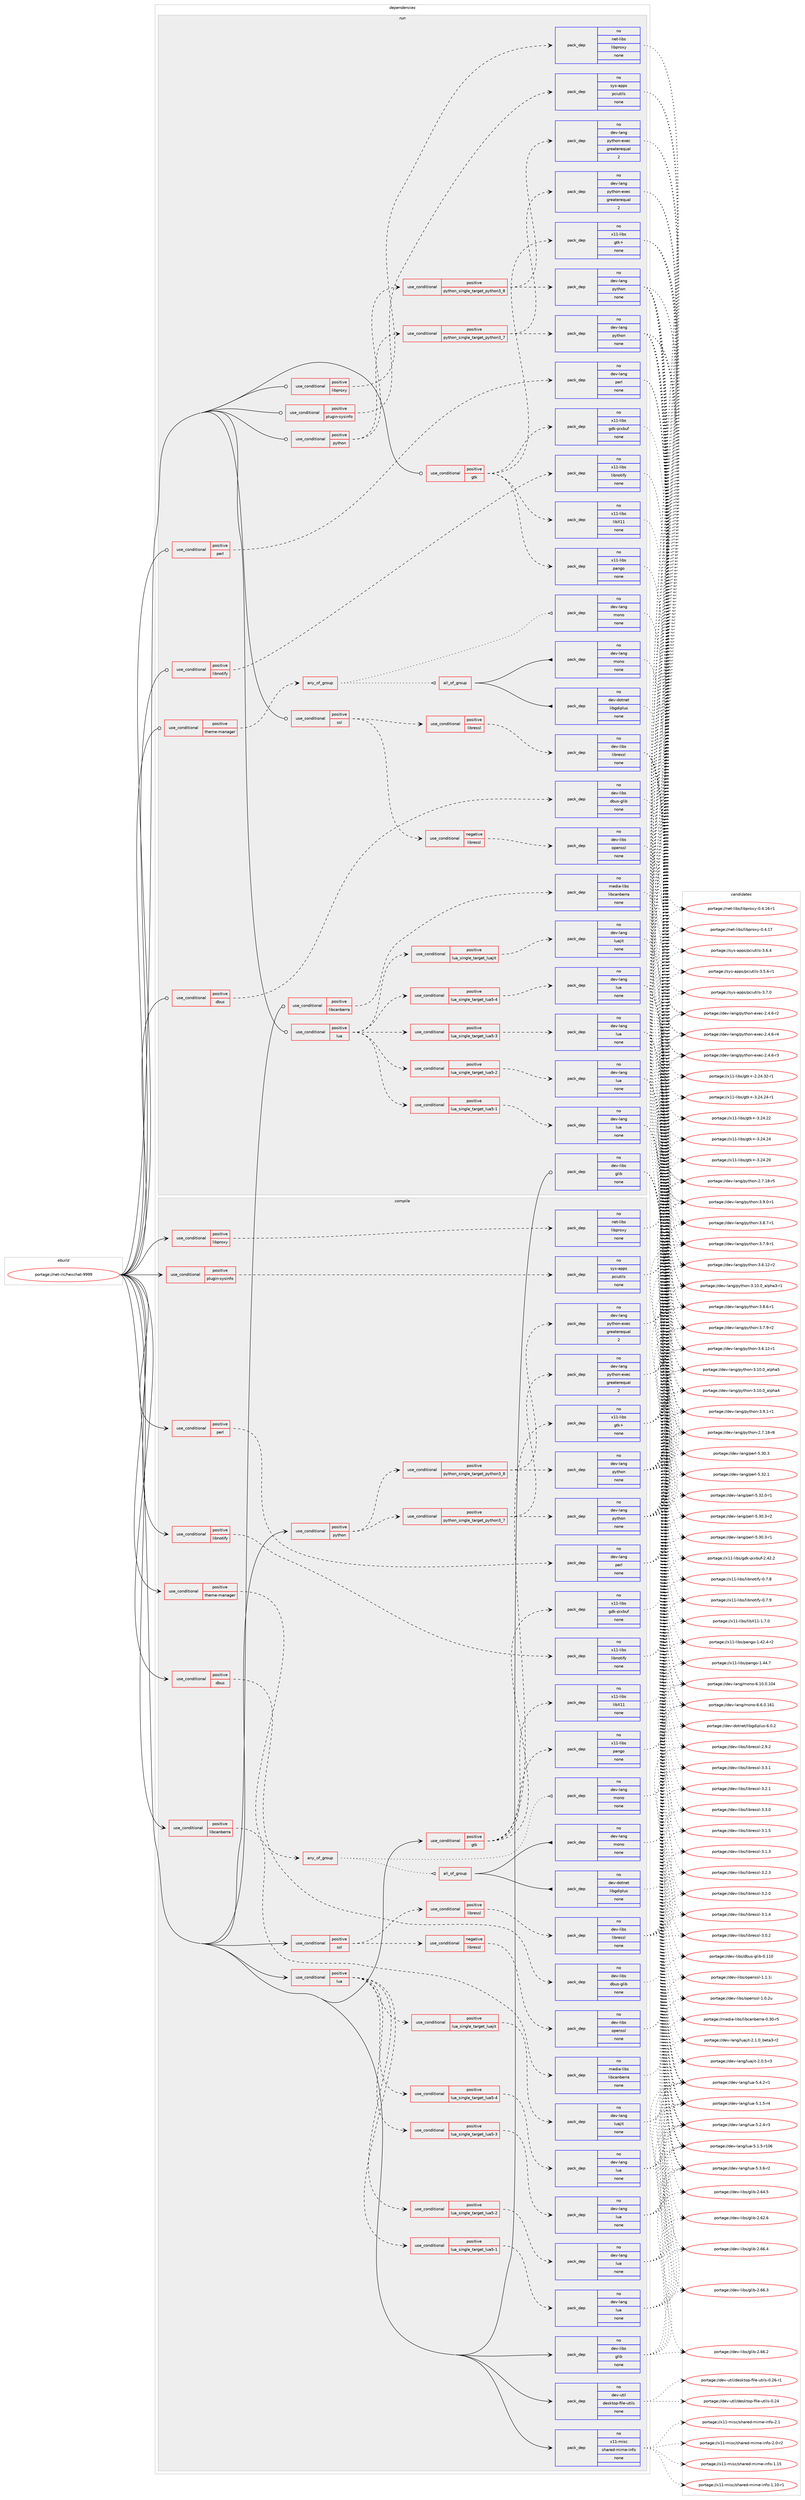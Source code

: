 digraph prolog {

# *************
# Graph options
# *************

newrank=true;
concentrate=true;
compound=true;
graph [rankdir=LR,fontname=Helvetica,fontsize=10,ranksep=1.5];#, ranksep=2.5, nodesep=0.2];
edge  [arrowhead=vee];
node  [fontname=Helvetica,fontsize=10];

# **********
# The ebuild
# **********

subgraph cluster_leftcol {
color=gray;
rank=same;
label=<<i>ebuild</i>>;
id [label="portage://net-irc/hexchat-9999", color=red, width=4, href="../net-irc/hexchat-9999.svg"];
}

# ****************
# The dependencies
# ****************

subgraph cluster_midcol {
color=gray;
label=<<i>dependencies</i>>;
subgraph cluster_compile {
fillcolor="#eeeeee";
style=filled;
label=<<i>compile</i>>;
subgraph cond5194 {
dependency17273 [label=<<TABLE BORDER="0" CELLBORDER="1" CELLSPACING="0" CELLPADDING="4"><TR><TD ROWSPAN="3" CELLPADDING="10">use_conditional</TD></TR><TR><TD>positive</TD></TR><TR><TD>dbus</TD></TR></TABLE>>, shape=none, color=red];
subgraph pack11914 {
dependency17274 [label=<<TABLE BORDER="0" CELLBORDER="1" CELLSPACING="0" CELLPADDING="4" WIDTH="220"><TR><TD ROWSPAN="6" CELLPADDING="30">pack_dep</TD></TR><TR><TD WIDTH="110">no</TD></TR><TR><TD>dev-libs</TD></TR><TR><TD>dbus-glib</TD></TR><TR><TD>none</TD></TR><TR><TD></TD></TR></TABLE>>, shape=none, color=blue];
}
dependency17273:e -> dependency17274:w [weight=20,style="dashed",arrowhead="vee"];
}
id:e -> dependency17273:w [weight=20,style="solid",arrowhead="vee"];
subgraph cond5195 {
dependency17275 [label=<<TABLE BORDER="0" CELLBORDER="1" CELLSPACING="0" CELLPADDING="4"><TR><TD ROWSPAN="3" CELLPADDING="10">use_conditional</TD></TR><TR><TD>positive</TD></TR><TR><TD>gtk</TD></TR></TABLE>>, shape=none, color=red];
subgraph pack11915 {
dependency17276 [label=<<TABLE BORDER="0" CELLBORDER="1" CELLSPACING="0" CELLPADDING="4" WIDTH="220"><TR><TD ROWSPAN="6" CELLPADDING="30">pack_dep</TD></TR><TR><TD WIDTH="110">no</TD></TR><TR><TD>x11-libs</TD></TR><TR><TD>gdk-pixbuf</TD></TR><TR><TD>none</TD></TR><TR><TD></TD></TR></TABLE>>, shape=none, color=blue];
}
dependency17275:e -> dependency17276:w [weight=20,style="dashed",arrowhead="vee"];
subgraph pack11916 {
dependency17277 [label=<<TABLE BORDER="0" CELLBORDER="1" CELLSPACING="0" CELLPADDING="4" WIDTH="220"><TR><TD ROWSPAN="6" CELLPADDING="30">pack_dep</TD></TR><TR><TD WIDTH="110">no</TD></TR><TR><TD>x11-libs</TD></TR><TR><TD>gtk+</TD></TR><TR><TD>none</TD></TR><TR><TD></TD></TR></TABLE>>, shape=none, color=blue];
}
dependency17275:e -> dependency17277:w [weight=20,style="dashed",arrowhead="vee"];
subgraph pack11917 {
dependency17278 [label=<<TABLE BORDER="0" CELLBORDER="1" CELLSPACING="0" CELLPADDING="4" WIDTH="220"><TR><TD ROWSPAN="6" CELLPADDING="30">pack_dep</TD></TR><TR><TD WIDTH="110">no</TD></TR><TR><TD>x11-libs</TD></TR><TR><TD>libX11</TD></TR><TR><TD>none</TD></TR><TR><TD></TD></TR></TABLE>>, shape=none, color=blue];
}
dependency17275:e -> dependency17278:w [weight=20,style="dashed",arrowhead="vee"];
subgraph pack11918 {
dependency17279 [label=<<TABLE BORDER="0" CELLBORDER="1" CELLSPACING="0" CELLPADDING="4" WIDTH="220"><TR><TD ROWSPAN="6" CELLPADDING="30">pack_dep</TD></TR><TR><TD WIDTH="110">no</TD></TR><TR><TD>x11-libs</TD></TR><TR><TD>pango</TD></TR><TR><TD>none</TD></TR><TR><TD></TD></TR></TABLE>>, shape=none, color=blue];
}
dependency17275:e -> dependency17279:w [weight=20,style="dashed",arrowhead="vee"];
}
id:e -> dependency17275:w [weight=20,style="solid",arrowhead="vee"];
subgraph cond5196 {
dependency17280 [label=<<TABLE BORDER="0" CELLBORDER="1" CELLSPACING="0" CELLPADDING="4"><TR><TD ROWSPAN="3" CELLPADDING="10">use_conditional</TD></TR><TR><TD>positive</TD></TR><TR><TD>libcanberra</TD></TR></TABLE>>, shape=none, color=red];
subgraph pack11919 {
dependency17281 [label=<<TABLE BORDER="0" CELLBORDER="1" CELLSPACING="0" CELLPADDING="4" WIDTH="220"><TR><TD ROWSPAN="6" CELLPADDING="30">pack_dep</TD></TR><TR><TD WIDTH="110">no</TD></TR><TR><TD>media-libs</TD></TR><TR><TD>libcanberra</TD></TR><TR><TD>none</TD></TR><TR><TD></TD></TR></TABLE>>, shape=none, color=blue];
}
dependency17280:e -> dependency17281:w [weight=20,style="dashed",arrowhead="vee"];
}
id:e -> dependency17280:w [weight=20,style="solid",arrowhead="vee"];
subgraph cond5197 {
dependency17282 [label=<<TABLE BORDER="0" CELLBORDER="1" CELLSPACING="0" CELLPADDING="4"><TR><TD ROWSPAN="3" CELLPADDING="10">use_conditional</TD></TR><TR><TD>positive</TD></TR><TR><TD>libnotify</TD></TR></TABLE>>, shape=none, color=red];
subgraph pack11920 {
dependency17283 [label=<<TABLE BORDER="0" CELLBORDER="1" CELLSPACING="0" CELLPADDING="4" WIDTH="220"><TR><TD ROWSPAN="6" CELLPADDING="30">pack_dep</TD></TR><TR><TD WIDTH="110">no</TD></TR><TR><TD>x11-libs</TD></TR><TR><TD>libnotify</TD></TR><TR><TD>none</TD></TR><TR><TD></TD></TR></TABLE>>, shape=none, color=blue];
}
dependency17282:e -> dependency17283:w [weight=20,style="dashed",arrowhead="vee"];
}
id:e -> dependency17282:w [weight=20,style="solid",arrowhead="vee"];
subgraph cond5198 {
dependency17284 [label=<<TABLE BORDER="0" CELLBORDER="1" CELLSPACING="0" CELLPADDING="4"><TR><TD ROWSPAN="3" CELLPADDING="10">use_conditional</TD></TR><TR><TD>positive</TD></TR><TR><TD>libproxy</TD></TR></TABLE>>, shape=none, color=red];
subgraph pack11921 {
dependency17285 [label=<<TABLE BORDER="0" CELLBORDER="1" CELLSPACING="0" CELLPADDING="4" WIDTH="220"><TR><TD ROWSPAN="6" CELLPADDING="30">pack_dep</TD></TR><TR><TD WIDTH="110">no</TD></TR><TR><TD>net-libs</TD></TR><TR><TD>libproxy</TD></TR><TR><TD>none</TD></TR><TR><TD></TD></TR></TABLE>>, shape=none, color=blue];
}
dependency17284:e -> dependency17285:w [weight=20,style="dashed",arrowhead="vee"];
}
id:e -> dependency17284:w [weight=20,style="solid",arrowhead="vee"];
subgraph cond5199 {
dependency17286 [label=<<TABLE BORDER="0" CELLBORDER="1" CELLSPACING="0" CELLPADDING="4"><TR><TD ROWSPAN="3" CELLPADDING="10">use_conditional</TD></TR><TR><TD>positive</TD></TR><TR><TD>lua</TD></TR></TABLE>>, shape=none, color=red];
subgraph cond5200 {
dependency17287 [label=<<TABLE BORDER="0" CELLBORDER="1" CELLSPACING="0" CELLPADDING="4"><TR><TD ROWSPAN="3" CELLPADDING="10">use_conditional</TD></TR><TR><TD>positive</TD></TR><TR><TD>lua_single_target_luajit</TD></TR></TABLE>>, shape=none, color=red];
subgraph pack11922 {
dependency17288 [label=<<TABLE BORDER="0" CELLBORDER="1" CELLSPACING="0" CELLPADDING="4" WIDTH="220"><TR><TD ROWSPAN="6" CELLPADDING="30">pack_dep</TD></TR><TR><TD WIDTH="110">no</TD></TR><TR><TD>dev-lang</TD></TR><TR><TD>luajit</TD></TR><TR><TD>none</TD></TR><TR><TD></TD></TR></TABLE>>, shape=none, color=blue];
}
dependency17287:e -> dependency17288:w [weight=20,style="dashed",arrowhead="vee"];
}
dependency17286:e -> dependency17287:w [weight=20,style="dashed",arrowhead="vee"];
subgraph cond5201 {
dependency17289 [label=<<TABLE BORDER="0" CELLBORDER="1" CELLSPACING="0" CELLPADDING="4"><TR><TD ROWSPAN="3" CELLPADDING="10">use_conditional</TD></TR><TR><TD>positive</TD></TR><TR><TD>lua_single_target_lua5-1</TD></TR></TABLE>>, shape=none, color=red];
subgraph pack11923 {
dependency17290 [label=<<TABLE BORDER="0" CELLBORDER="1" CELLSPACING="0" CELLPADDING="4" WIDTH="220"><TR><TD ROWSPAN="6" CELLPADDING="30">pack_dep</TD></TR><TR><TD WIDTH="110">no</TD></TR><TR><TD>dev-lang</TD></TR><TR><TD>lua</TD></TR><TR><TD>none</TD></TR><TR><TD></TD></TR></TABLE>>, shape=none, color=blue];
}
dependency17289:e -> dependency17290:w [weight=20,style="dashed",arrowhead="vee"];
}
dependency17286:e -> dependency17289:w [weight=20,style="dashed",arrowhead="vee"];
subgraph cond5202 {
dependency17291 [label=<<TABLE BORDER="0" CELLBORDER="1" CELLSPACING="0" CELLPADDING="4"><TR><TD ROWSPAN="3" CELLPADDING="10">use_conditional</TD></TR><TR><TD>positive</TD></TR><TR><TD>lua_single_target_lua5-2</TD></TR></TABLE>>, shape=none, color=red];
subgraph pack11924 {
dependency17292 [label=<<TABLE BORDER="0" CELLBORDER="1" CELLSPACING="0" CELLPADDING="4" WIDTH="220"><TR><TD ROWSPAN="6" CELLPADDING="30">pack_dep</TD></TR><TR><TD WIDTH="110">no</TD></TR><TR><TD>dev-lang</TD></TR><TR><TD>lua</TD></TR><TR><TD>none</TD></TR><TR><TD></TD></TR></TABLE>>, shape=none, color=blue];
}
dependency17291:e -> dependency17292:w [weight=20,style="dashed",arrowhead="vee"];
}
dependency17286:e -> dependency17291:w [weight=20,style="dashed",arrowhead="vee"];
subgraph cond5203 {
dependency17293 [label=<<TABLE BORDER="0" CELLBORDER="1" CELLSPACING="0" CELLPADDING="4"><TR><TD ROWSPAN="3" CELLPADDING="10">use_conditional</TD></TR><TR><TD>positive</TD></TR><TR><TD>lua_single_target_lua5-3</TD></TR></TABLE>>, shape=none, color=red];
subgraph pack11925 {
dependency17294 [label=<<TABLE BORDER="0" CELLBORDER="1" CELLSPACING="0" CELLPADDING="4" WIDTH="220"><TR><TD ROWSPAN="6" CELLPADDING="30">pack_dep</TD></TR><TR><TD WIDTH="110">no</TD></TR><TR><TD>dev-lang</TD></TR><TR><TD>lua</TD></TR><TR><TD>none</TD></TR><TR><TD></TD></TR></TABLE>>, shape=none, color=blue];
}
dependency17293:e -> dependency17294:w [weight=20,style="dashed",arrowhead="vee"];
}
dependency17286:e -> dependency17293:w [weight=20,style="dashed",arrowhead="vee"];
subgraph cond5204 {
dependency17295 [label=<<TABLE BORDER="0" CELLBORDER="1" CELLSPACING="0" CELLPADDING="4"><TR><TD ROWSPAN="3" CELLPADDING="10">use_conditional</TD></TR><TR><TD>positive</TD></TR><TR><TD>lua_single_target_lua5-4</TD></TR></TABLE>>, shape=none, color=red];
subgraph pack11926 {
dependency17296 [label=<<TABLE BORDER="0" CELLBORDER="1" CELLSPACING="0" CELLPADDING="4" WIDTH="220"><TR><TD ROWSPAN="6" CELLPADDING="30">pack_dep</TD></TR><TR><TD WIDTH="110">no</TD></TR><TR><TD>dev-lang</TD></TR><TR><TD>lua</TD></TR><TR><TD>none</TD></TR><TR><TD></TD></TR></TABLE>>, shape=none, color=blue];
}
dependency17295:e -> dependency17296:w [weight=20,style="dashed",arrowhead="vee"];
}
dependency17286:e -> dependency17295:w [weight=20,style="dashed",arrowhead="vee"];
}
id:e -> dependency17286:w [weight=20,style="solid",arrowhead="vee"];
subgraph cond5205 {
dependency17297 [label=<<TABLE BORDER="0" CELLBORDER="1" CELLSPACING="0" CELLPADDING="4"><TR><TD ROWSPAN="3" CELLPADDING="10">use_conditional</TD></TR><TR><TD>positive</TD></TR><TR><TD>perl</TD></TR></TABLE>>, shape=none, color=red];
subgraph pack11927 {
dependency17298 [label=<<TABLE BORDER="0" CELLBORDER="1" CELLSPACING="0" CELLPADDING="4" WIDTH="220"><TR><TD ROWSPAN="6" CELLPADDING="30">pack_dep</TD></TR><TR><TD WIDTH="110">no</TD></TR><TR><TD>dev-lang</TD></TR><TR><TD>perl</TD></TR><TR><TD>none</TD></TR><TR><TD></TD></TR></TABLE>>, shape=none, color=blue];
}
dependency17297:e -> dependency17298:w [weight=20,style="dashed",arrowhead="vee"];
}
id:e -> dependency17297:w [weight=20,style="solid",arrowhead="vee"];
subgraph cond5206 {
dependency17299 [label=<<TABLE BORDER="0" CELLBORDER="1" CELLSPACING="0" CELLPADDING="4"><TR><TD ROWSPAN="3" CELLPADDING="10">use_conditional</TD></TR><TR><TD>positive</TD></TR><TR><TD>plugin-sysinfo</TD></TR></TABLE>>, shape=none, color=red];
subgraph pack11928 {
dependency17300 [label=<<TABLE BORDER="0" CELLBORDER="1" CELLSPACING="0" CELLPADDING="4" WIDTH="220"><TR><TD ROWSPAN="6" CELLPADDING="30">pack_dep</TD></TR><TR><TD WIDTH="110">no</TD></TR><TR><TD>sys-apps</TD></TR><TR><TD>pciutils</TD></TR><TR><TD>none</TD></TR><TR><TD></TD></TR></TABLE>>, shape=none, color=blue];
}
dependency17299:e -> dependency17300:w [weight=20,style="dashed",arrowhead="vee"];
}
id:e -> dependency17299:w [weight=20,style="solid",arrowhead="vee"];
subgraph cond5207 {
dependency17301 [label=<<TABLE BORDER="0" CELLBORDER="1" CELLSPACING="0" CELLPADDING="4"><TR><TD ROWSPAN="3" CELLPADDING="10">use_conditional</TD></TR><TR><TD>positive</TD></TR><TR><TD>python</TD></TR></TABLE>>, shape=none, color=red];
subgraph cond5208 {
dependency17302 [label=<<TABLE BORDER="0" CELLBORDER="1" CELLSPACING="0" CELLPADDING="4"><TR><TD ROWSPAN="3" CELLPADDING="10">use_conditional</TD></TR><TR><TD>positive</TD></TR><TR><TD>python_single_target_python3_7</TD></TR></TABLE>>, shape=none, color=red];
subgraph pack11929 {
dependency17303 [label=<<TABLE BORDER="0" CELLBORDER="1" CELLSPACING="0" CELLPADDING="4" WIDTH="220"><TR><TD ROWSPAN="6" CELLPADDING="30">pack_dep</TD></TR><TR><TD WIDTH="110">no</TD></TR><TR><TD>dev-lang</TD></TR><TR><TD>python</TD></TR><TR><TD>none</TD></TR><TR><TD></TD></TR></TABLE>>, shape=none, color=blue];
}
dependency17302:e -> dependency17303:w [weight=20,style="dashed",arrowhead="vee"];
subgraph pack11930 {
dependency17304 [label=<<TABLE BORDER="0" CELLBORDER="1" CELLSPACING="0" CELLPADDING="4" WIDTH="220"><TR><TD ROWSPAN="6" CELLPADDING="30">pack_dep</TD></TR><TR><TD WIDTH="110">no</TD></TR><TR><TD>dev-lang</TD></TR><TR><TD>python-exec</TD></TR><TR><TD>greaterequal</TD></TR><TR><TD>2</TD></TR></TABLE>>, shape=none, color=blue];
}
dependency17302:e -> dependency17304:w [weight=20,style="dashed",arrowhead="vee"];
}
dependency17301:e -> dependency17302:w [weight=20,style="dashed",arrowhead="vee"];
subgraph cond5209 {
dependency17305 [label=<<TABLE BORDER="0" CELLBORDER="1" CELLSPACING="0" CELLPADDING="4"><TR><TD ROWSPAN="3" CELLPADDING="10">use_conditional</TD></TR><TR><TD>positive</TD></TR><TR><TD>python_single_target_python3_8</TD></TR></TABLE>>, shape=none, color=red];
subgraph pack11931 {
dependency17306 [label=<<TABLE BORDER="0" CELLBORDER="1" CELLSPACING="0" CELLPADDING="4" WIDTH="220"><TR><TD ROWSPAN="6" CELLPADDING="30">pack_dep</TD></TR><TR><TD WIDTH="110">no</TD></TR><TR><TD>dev-lang</TD></TR><TR><TD>python</TD></TR><TR><TD>none</TD></TR><TR><TD></TD></TR></TABLE>>, shape=none, color=blue];
}
dependency17305:e -> dependency17306:w [weight=20,style="dashed",arrowhead="vee"];
subgraph pack11932 {
dependency17307 [label=<<TABLE BORDER="0" CELLBORDER="1" CELLSPACING="0" CELLPADDING="4" WIDTH="220"><TR><TD ROWSPAN="6" CELLPADDING="30">pack_dep</TD></TR><TR><TD WIDTH="110">no</TD></TR><TR><TD>dev-lang</TD></TR><TR><TD>python-exec</TD></TR><TR><TD>greaterequal</TD></TR><TR><TD>2</TD></TR></TABLE>>, shape=none, color=blue];
}
dependency17305:e -> dependency17307:w [weight=20,style="dashed",arrowhead="vee"];
}
dependency17301:e -> dependency17305:w [weight=20,style="dashed",arrowhead="vee"];
}
id:e -> dependency17301:w [weight=20,style="solid",arrowhead="vee"];
subgraph cond5210 {
dependency17308 [label=<<TABLE BORDER="0" CELLBORDER="1" CELLSPACING="0" CELLPADDING="4"><TR><TD ROWSPAN="3" CELLPADDING="10">use_conditional</TD></TR><TR><TD>positive</TD></TR><TR><TD>ssl</TD></TR></TABLE>>, shape=none, color=red];
subgraph cond5211 {
dependency17309 [label=<<TABLE BORDER="0" CELLBORDER="1" CELLSPACING="0" CELLPADDING="4"><TR><TD ROWSPAN="3" CELLPADDING="10">use_conditional</TD></TR><TR><TD>negative</TD></TR><TR><TD>libressl</TD></TR></TABLE>>, shape=none, color=red];
subgraph pack11933 {
dependency17310 [label=<<TABLE BORDER="0" CELLBORDER="1" CELLSPACING="0" CELLPADDING="4" WIDTH="220"><TR><TD ROWSPAN="6" CELLPADDING="30">pack_dep</TD></TR><TR><TD WIDTH="110">no</TD></TR><TR><TD>dev-libs</TD></TR><TR><TD>openssl</TD></TR><TR><TD>none</TD></TR><TR><TD></TD></TR></TABLE>>, shape=none, color=blue];
}
dependency17309:e -> dependency17310:w [weight=20,style="dashed",arrowhead="vee"];
}
dependency17308:e -> dependency17309:w [weight=20,style="dashed",arrowhead="vee"];
subgraph cond5212 {
dependency17311 [label=<<TABLE BORDER="0" CELLBORDER="1" CELLSPACING="0" CELLPADDING="4"><TR><TD ROWSPAN="3" CELLPADDING="10">use_conditional</TD></TR><TR><TD>positive</TD></TR><TR><TD>libressl</TD></TR></TABLE>>, shape=none, color=red];
subgraph pack11934 {
dependency17312 [label=<<TABLE BORDER="0" CELLBORDER="1" CELLSPACING="0" CELLPADDING="4" WIDTH="220"><TR><TD ROWSPAN="6" CELLPADDING="30">pack_dep</TD></TR><TR><TD WIDTH="110">no</TD></TR><TR><TD>dev-libs</TD></TR><TR><TD>libressl</TD></TR><TR><TD>none</TD></TR><TR><TD></TD></TR></TABLE>>, shape=none, color=blue];
}
dependency17311:e -> dependency17312:w [weight=20,style="dashed",arrowhead="vee"];
}
dependency17308:e -> dependency17311:w [weight=20,style="dashed",arrowhead="vee"];
}
id:e -> dependency17308:w [weight=20,style="solid",arrowhead="vee"];
subgraph cond5213 {
dependency17313 [label=<<TABLE BORDER="0" CELLBORDER="1" CELLSPACING="0" CELLPADDING="4"><TR><TD ROWSPAN="3" CELLPADDING="10">use_conditional</TD></TR><TR><TD>positive</TD></TR><TR><TD>theme-manager</TD></TR></TABLE>>, shape=none, color=red];
subgraph any146 {
dependency17314 [label=<<TABLE BORDER="0" CELLBORDER="1" CELLSPACING="0" CELLPADDING="4"><TR><TD CELLPADDING="10">any_of_group</TD></TR></TABLE>>, shape=none, color=red];subgraph all22 {
dependency17315 [label=<<TABLE BORDER="0" CELLBORDER="1" CELLSPACING="0" CELLPADDING="4"><TR><TD CELLPADDING="10">all_of_group</TD></TR></TABLE>>, shape=none, color=red];subgraph pack11935 {
dependency17316 [label=<<TABLE BORDER="0" CELLBORDER="1" CELLSPACING="0" CELLPADDING="4" WIDTH="220"><TR><TD ROWSPAN="6" CELLPADDING="30">pack_dep</TD></TR><TR><TD WIDTH="110">no</TD></TR><TR><TD>dev-lang</TD></TR><TR><TD>mono</TD></TR><TR><TD>none</TD></TR><TR><TD></TD></TR></TABLE>>, shape=none, color=blue];
}
dependency17315:e -> dependency17316:w [weight=20,style="solid",arrowhead="inv"];
subgraph pack11936 {
dependency17317 [label=<<TABLE BORDER="0" CELLBORDER="1" CELLSPACING="0" CELLPADDING="4" WIDTH="220"><TR><TD ROWSPAN="6" CELLPADDING="30">pack_dep</TD></TR><TR><TD WIDTH="110">no</TD></TR><TR><TD>dev-dotnet</TD></TR><TR><TD>libgdiplus</TD></TR><TR><TD>none</TD></TR><TR><TD></TD></TR></TABLE>>, shape=none, color=blue];
}
dependency17315:e -> dependency17317:w [weight=20,style="solid",arrowhead="inv"];
}
dependency17314:e -> dependency17315:w [weight=20,style="dotted",arrowhead="oinv"];
subgraph pack11937 {
dependency17318 [label=<<TABLE BORDER="0" CELLBORDER="1" CELLSPACING="0" CELLPADDING="4" WIDTH="220"><TR><TD ROWSPAN="6" CELLPADDING="30">pack_dep</TD></TR><TR><TD WIDTH="110">no</TD></TR><TR><TD>dev-lang</TD></TR><TR><TD>mono</TD></TR><TR><TD>none</TD></TR><TR><TD></TD></TR></TABLE>>, shape=none, color=blue];
}
dependency17314:e -> dependency17318:w [weight=20,style="dotted",arrowhead="oinv"];
}
dependency17313:e -> dependency17314:w [weight=20,style="dashed",arrowhead="vee"];
}
id:e -> dependency17313:w [weight=20,style="solid",arrowhead="vee"];
subgraph pack11938 {
dependency17319 [label=<<TABLE BORDER="0" CELLBORDER="1" CELLSPACING="0" CELLPADDING="4" WIDTH="220"><TR><TD ROWSPAN="6" CELLPADDING="30">pack_dep</TD></TR><TR><TD WIDTH="110">no</TD></TR><TR><TD>dev-libs</TD></TR><TR><TD>glib</TD></TR><TR><TD>none</TD></TR><TR><TD></TD></TR></TABLE>>, shape=none, color=blue];
}
id:e -> dependency17319:w [weight=20,style="solid",arrowhead="vee"];
subgraph pack11939 {
dependency17320 [label=<<TABLE BORDER="0" CELLBORDER="1" CELLSPACING="0" CELLPADDING="4" WIDTH="220"><TR><TD ROWSPAN="6" CELLPADDING="30">pack_dep</TD></TR><TR><TD WIDTH="110">no</TD></TR><TR><TD>dev-util</TD></TR><TR><TD>desktop-file-utils</TD></TR><TR><TD>none</TD></TR><TR><TD></TD></TR></TABLE>>, shape=none, color=blue];
}
id:e -> dependency17320:w [weight=20,style="solid",arrowhead="vee"];
subgraph pack11940 {
dependency17321 [label=<<TABLE BORDER="0" CELLBORDER="1" CELLSPACING="0" CELLPADDING="4" WIDTH="220"><TR><TD ROWSPAN="6" CELLPADDING="30">pack_dep</TD></TR><TR><TD WIDTH="110">no</TD></TR><TR><TD>x11-misc</TD></TR><TR><TD>shared-mime-info</TD></TR><TR><TD>none</TD></TR><TR><TD></TD></TR></TABLE>>, shape=none, color=blue];
}
id:e -> dependency17321:w [weight=20,style="solid",arrowhead="vee"];
}
subgraph cluster_compileandrun {
fillcolor="#eeeeee";
style=filled;
label=<<i>compile and run</i>>;
}
subgraph cluster_run {
fillcolor="#eeeeee";
style=filled;
label=<<i>run</i>>;
subgraph cond5214 {
dependency17322 [label=<<TABLE BORDER="0" CELLBORDER="1" CELLSPACING="0" CELLPADDING="4"><TR><TD ROWSPAN="3" CELLPADDING="10">use_conditional</TD></TR><TR><TD>positive</TD></TR><TR><TD>dbus</TD></TR></TABLE>>, shape=none, color=red];
subgraph pack11941 {
dependency17323 [label=<<TABLE BORDER="0" CELLBORDER="1" CELLSPACING="0" CELLPADDING="4" WIDTH="220"><TR><TD ROWSPAN="6" CELLPADDING="30">pack_dep</TD></TR><TR><TD WIDTH="110">no</TD></TR><TR><TD>dev-libs</TD></TR><TR><TD>dbus-glib</TD></TR><TR><TD>none</TD></TR><TR><TD></TD></TR></TABLE>>, shape=none, color=blue];
}
dependency17322:e -> dependency17323:w [weight=20,style="dashed",arrowhead="vee"];
}
id:e -> dependency17322:w [weight=20,style="solid",arrowhead="odot"];
subgraph cond5215 {
dependency17324 [label=<<TABLE BORDER="0" CELLBORDER="1" CELLSPACING="0" CELLPADDING="4"><TR><TD ROWSPAN="3" CELLPADDING="10">use_conditional</TD></TR><TR><TD>positive</TD></TR><TR><TD>gtk</TD></TR></TABLE>>, shape=none, color=red];
subgraph pack11942 {
dependency17325 [label=<<TABLE BORDER="0" CELLBORDER="1" CELLSPACING="0" CELLPADDING="4" WIDTH="220"><TR><TD ROWSPAN="6" CELLPADDING="30">pack_dep</TD></TR><TR><TD WIDTH="110">no</TD></TR><TR><TD>x11-libs</TD></TR><TR><TD>gdk-pixbuf</TD></TR><TR><TD>none</TD></TR><TR><TD></TD></TR></TABLE>>, shape=none, color=blue];
}
dependency17324:e -> dependency17325:w [weight=20,style="dashed",arrowhead="vee"];
subgraph pack11943 {
dependency17326 [label=<<TABLE BORDER="0" CELLBORDER="1" CELLSPACING="0" CELLPADDING="4" WIDTH="220"><TR><TD ROWSPAN="6" CELLPADDING="30">pack_dep</TD></TR><TR><TD WIDTH="110">no</TD></TR><TR><TD>x11-libs</TD></TR><TR><TD>gtk+</TD></TR><TR><TD>none</TD></TR><TR><TD></TD></TR></TABLE>>, shape=none, color=blue];
}
dependency17324:e -> dependency17326:w [weight=20,style="dashed",arrowhead="vee"];
subgraph pack11944 {
dependency17327 [label=<<TABLE BORDER="0" CELLBORDER="1" CELLSPACING="0" CELLPADDING="4" WIDTH="220"><TR><TD ROWSPAN="6" CELLPADDING="30">pack_dep</TD></TR><TR><TD WIDTH="110">no</TD></TR><TR><TD>x11-libs</TD></TR><TR><TD>libX11</TD></TR><TR><TD>none</TD></TR><TR><TD></TD></TR></TABLE>>, shape=none, color=blue];
}
dependency17324:e -> dependency17327:w [weight=20,style="dashed",arrowhead="vee"];
subgraph pack11945 {
dependency17328 [label=<<TABLE BORDER="0" CELLBORDER="1" CELLSPACING="0" CELLPADDING="4" WIDTH="220"><TR><TD ROWSPAN="6" CELLPADDING="30">pack_dep</TD></TR><TR><TD WIDTH="110">no</TD></TR><TR><TD>x11-libs</TD></TR><TR><TD>pango</TD></TR><TR><TD>none</TD></TR><TR><TD></TD></TR></TABLE>>, shape=none, color=blue];
}
dependency17324:e -> dependency17328:w [weight=20,style="dashed",arrowhead="vee"];
}
id:e -> dependency17324:w [weight=20,style="solid",arrowhead="odot"];
subgraph cond5216 {
dependency17329 [label=<<TABLE BORDER="0" CELLBORDER="1" CELLSPACING="0" CELLPADDING="4"><TR><TD ROWSPAN="3" CELLPADDING="10">use_conditional</TD></TR><TR><TD>positive</TD></TR><TR><TD>libcanberra</TD></TR></TABLE>>, shape=none, color=red];
subgraph pack11946 {
dependency17330 [label=<<TABLE BORDER="0" CELLBORDER="1" CELLSPACING="0" CELLPADDING="4" WIDTH="220"><TR><TD ROWSPAN="6" CELLPADDING="30">pack_dep</TD></TR><TR><TD WIDTH="110">no</TD></TR><TR><TD>media-libs</TD></TR><TR><TD>libcanberra</TD></TR><TR><TD>none</TD></TR><TR><TD></TD></TR></TABLE>>, shape=none, color=blue];
}
dependency17329:e -> dependency17330:w [weight=20,style="dashed",arrowhead="vee"];
}
id:e -> dependency17329:w [weight=20,style="solid",arrowhead="odot"];
subgraph cond5217 {
dependency17331 [label=<<TABLE BORDER="0" CELLBORDER="1" CELLSPACING="0" CELLPADDING="4"><TR><TD ROWSPAN="3" CELLPADDING="10">use_conditional</TD></TR><TR><TD>positive</TD></TR><TR><TD>libnotify</TD></TR></TABLE>>, shape=none, color=red];
subgraph pack11947 {
dependency17332 [label=<<TABLE BORDER="0" CELLBORDER="1" CELLSPACING="0" CELLPADDING="4" WIDTH="220"><TR><TD ROWSPAN="6" CELLPADDING="30">pack_dep</TD></TR><TR><TD WIDTH="110">no</TD></TR><TR><TD>x11-libs</TD></TR><TR><TD>libnotify</TD></TR><TR><TD>none</TD></TR><TR><TD></TD></TR></TABLE>>, shape=none, color=blue];
}
dependency17331:e -> dependency17332:w [weight=20,style="dashed",arrowhead="vee"];
}
id:e -> dependency17331:w [weight=20,style="solid",arrowhead="odot"];
subgraph cond5218 {
dependency17333 [label=<<TABLE BORDER="0" CELLBORDER="1" CELLSPACING="0" CELLPADDING="4"><TR><TD ROWSPAN="3" CELLPADDING="10">use_conditional</TD></TR><TR><TD>positive</TD></TR><TR><TD>libproxy</TD></TR></TABLE>>, shape=none, color=red];
subgraph pack11948 {
dependency17334 [label=<<TABLE BORDER="0" CELLBORDER="1" CELLSPACING="0" CELLPADDING="4" WIDTH="220"><TR><TD ROWSPAN="6" CELLPADDING="30">pack_dep</TD></TR><TR><TD WIDTH="110">no</TD></TR><TR><TD>net-libs</TD></TR><TR><TD>libproxy</TD></TR><TR><TD>none</TD></TR><TR><TD></TD></TR></TABLE>>, shape=none, color=blue];
}
dependency17333:e -> dependency17334:w [weight=20,style="dashed",arrowhead="vee"];
}
id:e -> dependency17333:w [weight=20,style="solid",arrowhead="odot"];
subgraph cond5219 {
dependency17335 [label=<<TABLE BORDER="0" CELLBORDER="1" CELLSPACING="0" CELLPADDING="4"><TR><TD ROWSPAN="3" CELLPADDING="10">use_conditional</TD></TR><TR><TD>positive</TD></TR><TR><TD>lua</TD></TR></TABLE>>, shape=none, color=red];
subgraph cond5220 {
dependency17336 [label=<<TABLE BORDER="0" CELLBORDER="1" CELLSPACING="0" CELLPADDING="4"><TR><TD ROWSPAN="3" CELLPADDING="10">use_conditional</TD></TR><TR><TD>positive</TD></TR><TR><TD>lua_single_target_luajit</TD></TR></TABLE>>, shape=none, color=red];
subgraph pack11949 {
dependency17337 [label=<<TABLE BORDER="0" CELLBORDER="1" CELLSPACING="0" CELLPADDING="4" WIDTH="220"><TR><TD ROWSPAN="6" CELLPADDING="30">pack_dep</TD></TR><TR><TD WIDTH="110">no</TD></TR><TR><TD>dev-lang</TD></TR><TR><TD>luajit</TD></TR><TR><TD>none</TD></TR><TR><TD></TD></TR></TABLE>>, shape=none, color=blue];
}
dependency17336:e -> dependency17337:w [weight=20,style="dashed",arrowhead="vee"];
}
dependency17335:e -> dependency17336:w [weight=20,style="dashed",arrowhead="vee"];
subgraph cond5221 {
dependency17338 [label=<<TABLE BORDER="0" CELLBORDER="1" CELLSPACING="0" CELLPADDING="4"><TR><TD ROWSPAN="3" CELLPADDING="10">use_conditional</TD></TR><TR><TD>positive</TD></TR><TR><TD>lua_single_target_lua5-1</TD></TR></TABLE>>, shape=none, color=red];
subgraph pack11950 {
dependency17339 [label=<<TABLE BORDER="0" CELLBORDER="1" CELLSPACING="0" CELLPADDING="4" WIDTH="220"><TR><TD ROWSPAN="6" CELLPADDING="30">pack_dep</TD></TR><TR><TD WIDTH="110">no</TD></TR><TR><TD>dev-lang</TD></TR><TR><TD>lua</TD></TR><TR><TD>none</TD></TR><TR><TD></TD></TR></TABLE>>, shape=none, color=blue];
}
dependency17338:e -> dependency17339:w [weight=20,style="dashed",arrowhead="vee"];
}
dependency17335:e -> dependency17338:w [weight=20,style="dashed",arrowhead="vee"];
subgraph cond5222 {
dependency17340 [label=<<TABLE BORDER="0" CELLBORDER="1" CELLSPACING="0" CELLPADDING="4"><TR><TD ROWSPAN="3" CELLPADDING="10">use_conditional</TD></TR><TR><TD>positive</TD></TR><TR><TD>lua_single_target_lua5-2</TD></TR></TABLE>>, shape=none, color=red];
subgraph pack11951 {
dependency17341 [label=<<TABLE BORDER="0" CELLBORDER="1" CELLSPACING="0" CELLPADDING="4" WIDTH="220"><TR><TD ROWSPAN="6" CELLPADDING="30">pack_dep</TD></TR><TR><TD WIDTH="110">no</TD></TR><TR><TD>dev-lang</TD></TR><TR><TD>lua</TD></TR><TR><TD>none</TD></TR><TR><TD></TD></TR></TABLE>>, shape=none, color=blue];
}
dependency17340:e -> dependency17341:w [weight=20,style="dashed",arrowhead="vee"];
}
dependency17335:e -> dependency17340:w [weight=20,style="dashed",arrowhead="vee"];
subgraph cond5223 {
dependency17342 [label=<<TABLE BORDER="0" CELLBORDER="1" CELLSPACING="0" CELLPADDING="4"><TR><TD ROWSPAN="3" CELLPADDING="10">use_conditional</TD></TR><TR><TD>positive</TD></TR><TR><TD>lua_single_target_lua5-3</TD></TR></TABLE>>, shape=none, color=red];
subgraph pack11952 {
dependency17343 [label=<<TABLE BORDER="0" CELLBORDER="1" CELLSPACING="0" CELLPADDING="4" WIDTH="220"><TR><TD ROWSPAN="6" CELLPADDING="30">pack_dep</TD></TR><TR><TD WIDTH="110">no</TD></TR><TR><TD>dev-lang</TD></TR><TR><TD>lua</TD></TR><TR><TD>none</TD></TR><TR><TD></TD></TR></TABLE>>, shape=none, color=blue];
}
dependency17342:e -> dependency17343:w [weight=20,style="dashed",arrowhead="vee"];
}
dependency17335:e -> dependency17342:w [weight=20,style="dashed",arrowhead="vee"];
subgraph cond5224 {
dependency17344 [label=<<TABLE BORDER="0" CELLBORDER="1" CELLSPACING="0" CELLPADDING="4"><TR><TD ROWSPAN="3" CELLPADDING="10">use_conditional</TD></TR><TR><TD>positive</TD></TR><TR><TD>lua_single_target_lua5-4</TD></TR></TABLE>>, shape=none, color=red];
subgraph pack11953 {
dependency17345 [label=<<TABLE BORDER="0" CELLBORDER="1" CELLSPACING="0" CELLPADDING="4" WIDTH="220"><TR><TD ROWSPAN="6" CELLPADDING="30">pack_dep</TD></TR><TR><TD WIDTH="110">no</TD></TR><TR><TD>dev-lang</TD></TR><TR><TD>lua</TD></TR><TR><TD>none</TD></TR><TR><TD></TD></TR></TABLE>>, shape=none, color=blue];
}
dependency17344:e -> dependency17345:w [weight=20,style="dashed",arrowhead="vee"];
}
dependency17335:e -> dependency17344:w [weight=20,style="dashed",arrowhead="vee"];
}
id:e -> dependency17335:w [weight=20,style="solid",arrowhead="odot"];
subgraph cond5225 {
dependency17346 [label=<<TABLE BORDER="0" CELLBORDER="1" CELLSPACING="0" CELLPADDING="4"><TR><TD ROWSPAN="3" CELLPADDING="10">use_conditional</TD></TR><TR><TD>positive</TD></TR><TR><TD>perl</TD></TR></TABLE>>, shape=none, color=red];
subgraph pack11954 {
dependency17347 [label=<<TABLE BORDER="0" CELLBORDER="1" CELLSPACING="0" CELLPADDING="4" WIDTH="220"><TR><TD ROWSPAN="6" CELLPADDING="30">pack_dep</TD></TR><TR><TD WIDTH="110">no</TD></TR><TR><TD>dev-lang</TD></TR><TR><TD>perl</TD></TR><TR><TD>none</TD></TR><TR><TD></TD></TR></TABLE>>, shape=none, color=blue];
}
dependency17346:e -> dependency17347:w [weight=20,style="dashed",arrowhead="vee"];
}
id:e -> dependency17346:w [weight=20,style="solid",arrowhead="odot"];
subgraph cond5226 {
dependency17348 [label=<<TABLE BORDER="0" CELLBORDER="1" CELLSPACING="0" CELLPADDING="4"><TR><TD ROWSPAN="3" CELLPADDING="10">use_conditional</TD></TR><TR><TD>positive</TD></TR><TR><TD>plugin-sysinfo</TD></TR></TABLE>>, shape=none, color=red];
subgraph pack11955 {
dependency17349 [label=<<TABLE BORDER="0" CELLBORDER="1" CELLSPACING="0" CELLPADDING="4" WIDTH="220"><TR><TD ROWSPAN="6" CELLPADDING="30">pack_dep</TD></TR><TR><TD WIDTH="110">no</TD></TR><TR><TD>sys-apps</TD></TR><TR><TD>pciutils</TD></TR><TR><TD>none</TD></TR><TR><TD></TD></TR></TABLE>>, shape=none, color=blue];
}
dependency17348:e -> dependency17349:w [weight=20,style="dashed",arrowhead="vee"];
}
id:e -> dependency17348:w [weight=20,style="solid",arrowhead="odot"];
subgraph cond5227 {
dependency17350 [label=<<TABLE BORDER="0" CELLBORDER="1" CELLSPACING="0" CELLPADDING="4"><TR><TD ROWSPAN="3" CELLPADDING="10">use_conditional</TD></TR><TR><TD>positive</TD></TR><TR><TD>python</TD></TR></TABLE>>, shape=none, color=red];
subgraph cond5228 {
dependency17351 [label=<<TABLE BORDER="0" CELLBORDER="1" CELLSPACING="0" CELLPADDING="4"><TR><TD ROWSPAN="3" CELLPADDING="10">use_conditional</TD></TR><TR><TD>positive</TD></TR><TR><TD>python_single_target_python3_7</TD></TR></TABLE>>, shape=none, color=red];
subgraph pack11956 {
dependency17352 [label=<<TABLE BORDER="0" CELLBORDER="1" CELLSPACING="0" CELLPADDING="4" WIDTH="220"><TR><TD ROWSPAN="6" CELLPADDING="30">pack_dep</TD></TR><TR><TD WIDTH="110">no</TD></TR><TR><TD>dev-lang</TD></TR><TR><TD>python</TD></TR><TR><TD>none</TD></TR><TR><TD></TD></TR></TABLE>>, shape=none, color=blue];
}
dependency17351:e -> dependency17352:w [weight=20,style="dashed",arrowhead="vee"];
subgraph pack11957 {
dependency17353 [label=<<TABLE BORDER="0" CELLBORDER="1" CELLSPACING="0" CELLPADDING="4" WIDTH="220"><TR><TD ROWSPAN="6" CELLPADDING="30">pack_dep</TD></TR><TR><TD WIDTH="110">no</TD></TR><TR><TD>dev-lang</TD></TR><TR><TD>python-exec</TD></TR><TR><TD>greaterequal</TD></TR><TR><TD>2</TD></TR></TABLE>>, shape=none, color=blue];
}
dependency17351:e -> dependency17353:w [weight=20,style="dashed",arrowhead="vee"];
}
dependency17350:e -> dependency17351:w [weight=20,style="dashed",arrowhead="vee"];
subgraph cond5229 {
dependency17354 [label=<<TABLE BORDER="0" CELLBORDER="1" CELLSPACING="0" CELLPADDING="4"><TR><TD ROWSPAN="3" CELLPADDING="10">use_conditional</TD></TR><TR><TD>positive</TD></TR><TR><TD>python_single_target_python3_8</TD></TR></TABLE>>, shape=none, color=red];
subgraph pack11958 {
dependency17355 [label=<<TABLE BORDER="0" CELLBORDER="1" CELLSPACING="0" CELLPADDING="4" WIDTH="220"><TR><TD ROWSPAN="6" CELLPADDING="30">pack_dep</TD></TR><TR><TD WIDTH="110">no</TD></TR><TR><TD>dev-lang</TD></TR><TR><TD>python</TD></TR><TR><TD>none</TD></TR><TR><TD></TD></TR></TABLE>>, shape=none, color=blue];
}
dependency17354:e -> dependency17355:w [weight=20,style="dashed",arrowhead="vee"];
subgraph pack11959 {
dependency17356 [label=<<TABLE BORDER="0" CELLBORDER="1" CELLSPACING="0" CELLPADDING="4" WIDTH="220"><TR><TD ROWSPAN="6" CELLPADDING="30">pack_dep</TD></TR><TR><TD WIDTH="110">no</TD></TR><TR><TD>dev-lang</TD></TR><TR><TD>python-exec</TD></TR><TR><TD>greaterequal</TD></TR><TR><TD>2</TD></TR></TABLE>>, shape=none, color=blue];
}
dependency17354:e -> dependency17356:w [weight=20,style="dashed",arrowhead="vee"];
}
dependency17350:e -> dependency17354:w [weight=20,style="dashed",arrowhead="vee"];
}
id:e -> dependency17350:w [weight=20,style="solid",arrowhead="odot"];
subgraph cond5230 {
dependency17357 [label=<<TABLE BORDER="0" CELLBORDER="1" CELLSPACING="0" CELLPADDING="4"><TR><TD ROWSPAN="3" CELLPADDING="10">use_conditional</TD></TR><TR><TD>positive</TD></TR><TR><TD>ssl</TD></TR></TABLE>>, shape=none, color=red];
subgraph cond5231 {
dependency17358 [label=<<TABLE BORDER="0" CELLBORDER="1" CELLSPACING="0" CELLPADDING="4"><TR><TD ROWSPAN="3" CELLPADDING="10">use_conditional</TD></TR><TR><TD>negative</TD></TR><TR><TD>libressl</TD></TR></TABLE>>, shape=none, color=red];
subgraph pack11960 {
dependency17359 [label=<<TABLE BORDER="0" CELLBORDER="1" CELLSPACING="0" CELLPADDING="4" WIDTH="220"><TR><TD ROWSPAN="6" CELLPADDING="30">pack_dep</TD></TR><TR><TD WIDTH="110">no</TD></TR><TR><TD>dev-libs</TD></TR><TR><TD>openssl</TD></TR><TR><TD>none</TD></TR><TR><TD></TD></TR></TABLE>>, shape=none, color=blue];
}
dependency17358:e -> dependency17359:w [weight=20,style="dashed",arrowhead="vee"];
}
dependency17357:e -> dependency17358:w [weight=20,style="dashed",arrowhead="vee"];
subgraph cond5232 {
dependency17360 [label=<<TABLE BORDER="0" CELLBORDER="1" CELLSPACING="0" CELLPADDING="4"><TR><TD ROWSPAN="3" CELLPADDING="10">use_conditional</TD></TR><TR><TD>positive</TD></TR><TR><TD>libressl</TD></TR></TABLE>>, shape=none, color=red];
subgraph pack11961 {
dependency17361 [label=<<TABLE BORDER="0" CELLBORDER="1" CELLSPACING="0" CELLPADDING="4" WIDTH="220"><TR><TD ROWSPAN="6" CELLPADDING="30">pack_dep</TD></TR><TR><TD WIDTH="110">no</TD></TR><TR><TD>dev-libs</TD></TR><TR><TD>libressl</TD></TR><TR><TD>none</TD></TR><TR><TD></TD></TR></TABLE>>, shape=none, color=blue];
}
dependency17360:e -> dependency17361:w [weight=20,style="dashed",arrowhead="vee"];
}
dependency17357:e -> dependency17360:w [weight=20,style="dashed",arrowhead="vee"];
}
id:e -> dependency17357:w [weight=20,style="solid",arrowhead="odot"];
subgraph cond5233 {
dependency17362 [label=<<TABLE BORDER="0" CELLBORDER="1" CELLSPACING="0" CELLPADDING="4"><TR><TD ROWSPAN="3" CELLPADDING="10">use_conditional</TD></TR><TR><TD>positive</TD></TR><TR><TD>theme-manager</TD></TR></TABLE>>, shape=none, color=red];
subgraph any147 {
dependency17363 [label=<<TABLE BORDER="0" CELLBORDER="1" CELLSPACING="0" CELLPADDING="4"><TR><TD CELLPADDING="10">any_of_group</TD></TR></TABLE>>, shape=none, color=red];subgraph all23 {
dependency17364 [label=<<TABLE BORDER="0" CELLBORDER="1" CELLSPACING="0" CELLPADDING="4"><TR><TD CELLPADDING="10">all_of_group</TD></TR></TABLE>>, shape=none, color=red];subgraph pack11962 {
dependency17365 [label=<<TABLE BORDER="0" CELLBORDER="1" CELLSPACING="0" CELLPADDING="4" WIDTH="220"><TR><TD ROWSPAN="6" CELLPADDING="30">pack_dep</TD></TR><TR><TD WIDTH="110">no</TD></TR><TR><TD>dev-lang</TD></TR><TR><TD>mono</TD></TR><TR><TD>none</TD></TR><TR><TD></TD></TR></TABLE>>, shape=none, color=blue];
}
dependency17364:e -> dependency17365:w [weight=20,style="solid",arrowhead="inv"];
subgraph pack11963 {
dependency17366 [label=<<TABLE BORDER="0" CELLBORDER="1" CELLSPACING="0" CELLPADDING="4" WIDTH="220"><TR><TD ROWSPAN="6" CELLPADDING="30">pack_dep</TD></TR><TR><TD WIDTH="110">no</TD></TR><TR><TD>dev-dotnet</TD></TR><TR><TD>libgdiplus</TD></TR><TR><TD>none</TD></TR><TR><TD></TD></TR></TABLE>>, shape=none, color=blue];
}
dependency17364:e -> dependency17366:w [weight=20,style="solid",arrowhead="inv"];
}
dependency17363:e -> dependency17364:w [weight=20,style="dotted",arrowhead="oinv"];
subgraph pack11964 {
dependency17367 [label=<<TABLE BORDER="0" CELLBORDER="1" CELLSPACING="0" CELLPADDING="4" WIDTH="220"><TR><TD ROWSPAN="6" CELLPADDING="30">pack_dep</TD></TR><TR><TD WIDTH="110">no</TD></TR><TR><TD>dev-lang</TD></TR><TR><TD>mono</TD></TR><TR><TD>none</TD></TR><TR><TD></TD></TR></TABLE>>, shape=none, color=blue];
}
dependency17363:e -> dependency17367:w [weight=20,style="dotted",arrowhead="oinv"];
}
dependency17362:e -> dependency17363:w [weight=20,style="dashed",arrowhead="vee"];
}
id:e -> dependency17362:w [weight=20,style="solid",arrowhead="odot"];
subgraph pack11965 {
dependency17368 [label=<<TABLE BORDER="0" CELLBORDER="1" CELLSPACING="0" CELLPADDING="4" WIDTH="220"><TR><TD ROWSPAN="6" CELLPADDING="30">pack_dep</TD></TR><TR><TD WIDTH="110">no</TD></TR><TR><TD>dev-libs</TD></TR><TR><TD>glib</TD></TR><TR><TD>none</TD></TR><TR><TD></TD></TR></TABLE>>, shape=none, color=blue];
}
id:e -> dependency17368:w [weight=20,style="solid",arrowhead="odot"];
}
}

# **************
# The candidates
# **************

subgraph cluster_choices {
rank=same;
color=gray;
label=<<i>candidates</i>>;

subgraph choice11914 {
color=black;
nodesep=1;
choice100101118451081059811547100981171154510310810598454846494948 [label="portage://dev-libs/dbus-glib-0.110", color=red, width=4,href="../dev-libs/dbus-glib-0.110.svg"];
dependency17274:e -> choice100101118451081059811547100981171154510310810598454846494948:w [style=dotted,weight="100"];
}
subgraph choice11915 {
color=black;
nodesep=1;
choice1204949451081059811547103100107451121051209811710245504652504650 [label="portage://x11-libs/gdk-pixbuf-2.42.2", color=red, width=4,href="../x11-libs/gdk-pixbuf-2.42.2.svg"];
dependency17276:e -> choice1204949451081059811547103100107451121051209811710245504652504650:w [style=dotted,weight="100"];
}
subgraph choice11916 {
color=black;
nodesep=1;
choice12049494510810598115471031161074345514650524650524511449 [label="portage://x11-libs/gtk+-3.24.24-r1", color=red, width=4,href="../x11-libs/gtk+-3.24.24-r1.svg"];
choice1204949451081059811547103116107434551465052465052 [label="portage://x11-libs/gtk+-3.24.24", color=red, width=4,href="../x11-libs/gtk+-3.24.24.svg"];
choice1204949451081059811547103116107434551465052465050 [label="portage://x11-libs/gtk+-3.24.22", color=red, width=4,href="../x11-libs/gtk+-3.24.22.svg"];
choice1204949451081059811547103116107434551465052465048 [label="portage://x11-libs/gtk+-3.24.20", color=red, width=4,href="../x11-libs/gtk+-3.24.20.svg"];
choice12049494510810598115471031161074345504650524651504511449 [label="portage://x11-libs/gtk+-2.24.32-r1", color=red, width=4,href="../x11-libs/gtk+-2.24.32-r1.svg"];
dependency17277:e -> choice12049494510810598115471031161074345514650524650524511449:w [style=dotted,weight="100"];
dependency17277:e -> choice1204949451081059811547103116107434551465052465052:w [style=dotted,weight="100"];
dependency17277:e -> choice1204949451081059811547103116107434551465052465050:w [style=dotted,weight="100"];
dependency17277:e -> choice1204949451081059811547103116107434551465052465048:w [style=dotted,weight="100"];
dependency17277:e -> choice12049494510810598115471031161074345504650524651504511449:w [style=dotted,weight="100"];
}
subgraph choice11917 {
color=black;
nodesep=1;
choice120494945108105981154710810598884949454946554648 [label="portage://x11-libs/libX11-1.7.0", color=red, width=4,href="../x11-libs/libX11-1.7.0.svg"];
dependency17278:e -> choice120494945108105981154710810598884949454946554648:w [style=dotted,weight="100"];
}
subgraph choice11918 {
color=black;
nodesep=1;
choice12049494510810598115471129711010311145494652524655 [label="portage://x11-libs/pango-1.44.7", color=red, width=4,href="../x11-libs/pango-1.44.7.svg"];
choice120494945108105981154711297110103111454946525046524511450 [label="portage://x11-libs/pango-1.42.4-r2", color=red, width=4,href="../x11-libs/pango-1.42.4-r2.svg"];
dependency17279:e -> choice12049494510810598115471129711010311145494652524655:w [style=dotted,weight="100"];
dependency17279:e -> choice120494945108105981154711297110103111454946525046524511450:w [style=dotted,weight="100"];
}
subgraph choice11919 {
color=black;
nodesep=1;
choice10910110010597451081059811547108105989997110981011141149745484651484511453 [label="portage://media-libs/libcanberra-0.30-r5", color=red, width=4,href="../media-libs/libcanberra-0.30-r5.svg"];
dependency17281:e -> choice10910110010597451081059811547108105989997110981011141149745484651484511453:w [style=dotted,weight="100"];
}
subgraph choice11920 {
color=black;
nodesep=1;
choice120494945108105981154710810598110111116105102121454846554657 [label="portage://x11-libs/libnotify-0.7.9", color=red, width=4,href="../x11-libs/libnotify-0.7.9.svg"];
choice120494945108105981154710810598110111116105102121454846554656 [label="portage://x11-libs/libnotify-0.7.8", color=red, width=4,href="../x11-libs/libnotify-0.7.8.svg"];
dependency17283:e -> choice120494945108105981154710810598110111116105102121454846554657:w [style=dotted,weight="100"];
dependency17283:e -> choice120494945108105981154710810598110111116105102121454846554656:w [style=dotted,weight="100"];
}
subgraph choice11921 {
color=black;
nodesep=1;
choice1101011164510810598115471081059811211411112012145484652464955 [label="portage://net-libs/libproxy-0.4.17", color=red, width=4,href="../net-libs/libproxy-0.4.17.svg"];
choice11010111645108105981154710810598112114111120121454846524649544511449 [label="portage://net-libs/libproxy-0.4.16-r1", color=red, width=4,href="../net-libs/libproxy-0.4.16-r1.svg"];
dependency17285:e -> choice1101011164510810598115471081059811211411112012145484652464955:w [style=dotted,weight="100"];
dependency17285:e -> choice11010111645108105981154710810598112114111120121454846524649544511449:w [style=dotted,weight="100"];
}
subgraph choice11922 {
color=black;
nodesep=1;
choice10010111845108971101034710811797106105116455046494648959810111697514511450 [label="portage://dev-lang/luajit-2.1.0_beta3-r2", color=red, width=4,href="../dev-lang/luajit-2.1.0_beta3-r2.svg"];
choice100101118451089711010347108117971061051164550464846534511451 [label="portage://dev-lang/luajit-2.0.5-r3", color=red, width=4,href="../dev-lang/luajit-2.0.5-r3.svg"];
dependency17288:e -> choice10010111845108971101034710811797106105116455046494648959810111697514511450:w [style=dotted,weight="100"];
dependency17288:e -> choice100101118451089711010347108117971061051164550464846534511451:w [style=dotted,weight="100"];
}
subgraph choice11923 {
color=black;
nodesep=1;
choice100101118451089711010347108117974553465246504511449 [label="portage://dev-lang/lua-5.4.2-r1", color=red, width=4,href="../dev-lang/lua-5.4.2-r1.svg"];
choice100101118451089711010347108117974553465146544511450 [label="portage://dev-lang/lua-5.3.6-r2", color=red, width=4,href="../dev-lang/lua-5.3.6-r2.svg"];
choice100101118451089711010347108117974553465046524511451 [label="portage://dev-lang/lua-5.2.4-r3", color=red, width=4,href="../dev-lang/lua-5.2.4-r3.svg"];
choice100101118451089711010347108117974553464946534511452 [label="portage://dev-lang/lua-5.1.5-r4", color=red, width=4,href="../dev-lang/lua-5.1.5-r4.svg"];
choice1001011184510897110103471081179745534649465345114494854 [label="portage://dev-lang/lua-5.1.5-r106", color=red, width=4,href="../dev-lang/lua-5.1.5-r106.svg"];
dependency17290:e -> choice100101118451089711010347108117974553465246504511449:w [style=dotted,weight="100"];
dependency17290:e -> choice100101118451089711010347108117974553465146544511450:w [style=dotted,weight="100"];
dependency17290:e -> choice100101118451089711010347108117974553465046524511451:w [style=dotted,weight="100"];
dependency17290:e -> choice100101118451089711010347108117974553464946534511452:w [style=dotted,weight="100"];
dependency17290:e -> choice1001011184510897110103471081179745534649465345114494854:w [style=dotted,weight="100"];
}
subgraph choice11924 {
color=black;
nodesep=1;
choice100101118451089711010347108117974553465246504511449 [label="portage://dev-lang/lua-5.4.2-r1", color=red, width=4,href="../dev-lang/lua-5.4.2-r1.svg"];
choice100101118451089711010347108117974553465146544511450 [label="portage://dev-lang/lua-5.3.6-r2", color=red, width=4,href="../dev-lang/lua-5.3.6-r2.svg"];
choice100101118451089711010347108117974553465046524511451 [label="portage://dev-lang/lua-5.2.4-r3", color=red, width=4,href="../dev-lang/lua-5.2.4-r3.svg"];
choice100101118451089711010347108117974553464946534511452 [label="portage://dev-lang/lua-5.1.5-r4", color=red, width=4,href="../dev-lang/lua-5.1.5-r4.svg"];
choice1001011184510897110103471081179745534649465345114494854 [label="portage://dev-lang/lua-5.1.5-r106", color=red, width=4,href="../dev-lang/lua-5.1.5-r106.svg"];
dependency17292:e -> choice100101118451089711010347108117974553465246504511449:w [style=dotted,weight="100"];
dependency17292:e -> choice100101118451089711010347108117974553465146544511450:w [style=dotted,weight="100"];
dependency17292:e -> choice100101118451089711010347108117974553465046524511451:w [style=dotted,weight="100"];
dependency17292:e -> choice100101118451089711010347108117974553464946534511452:w [style=dotted,weight="100"];
dependency17292:e -> choice1001011184510897110103471081179745534649465345114494854:w [style=dotted,weight="100"];
}
subgraph choice11925 {
color=black;
nodesep=1;
choice100101118451089711010347108117974553465246504511449 [label="portage://dev-lang/lua-5.4.2-r1", color=red, width=4,href="../dev-lang/lua-5.4.2-r1.svg"];
choice100101118451089711010347108117974553465146544511450 [label="portage://dev-lang/lua-5.3.6-r2", color=red, width=4,href="../dev-lang/lua-5.3.6-r2.svg"];
choice100101118451089711010347108117974553465046524511451 [label="portage://dev-lang/lua-5.2.4-r3", color=red, width=4,href="../dev-lang/lua-5.2.4-r3.svg"];
choice100101118451089711010347108117974553464946534511452 [label="portage://dev-lang/lua-5.1.5-r4", color=red, width=4,href="../dev-lang/lua-5.1.5-r4.svg"];
choice1001011184510897110103471081179745534649465345114494854 [label="portage://dev-lang/lua-5.1.5-r106", color=red, width=4,href="../dev-lang/lua-5.1.5-r106.svg"];
dependency17294:e -> choice100101118451089711010347108117974553465246504511449:w [style=dotted,weight="100"];
dependency17294:e -> choice100101118451089711010347108117974553465146544511450:w [style=dotted,weight="100"];
dependency17294:e -> choice100101118451089711010347108117974553465046524511451:w [style=dotted,weight="100"];
dependency17294:e -> choice100101118451089711010347108117974553464946534511452:w [style=dotted,weight="100"];
dependency17294:e -> choice1001011184510897110103471081179745534649465345114494854:w [style=dotted,weight="100"];
}
subgraph choice11926 {
color=black;
nodesep=1;
choice100101118451089711010347108117974553465246504511449 [label="portage://dev-lang/lua-5.4.2-r1", color=red, width=4,href="../dev-lang/lua-5.4.2-r1.svg"];
choice100101118451089711010347108117974553465146544511450 [label="portage://dev-lang/lua-5.3.6-r2", color=red, width=4,href="../dev-lang/lua-5.3.6-r2.svg"];
choice100101118451089711010347108117974553465046524511451 [label="portage://dev-lang/lua-5.2.4-r3", color=red, width=4,href="../dev-lang/lua-5.2.4-r3.svg"];
choice100101118451089711010347108117974553464946534511452 [label="portage://dev-lang/lua-5.1.5-r4", color=red, width=4,href="../dev-lang/lua-5.1.5-r4.svg"];
choice1001011184510897110103471081179745534649465345114494854 [label="portage://dev-lang/lua-5.1.5-r106", color=red, width=4,href="../dev-lang/lua-5.1.5-r106.svg"];
dependency17296:e -> choice100101118451089711010347108117974553465246504511449:w [style=dotted,weight="100"];
dependency17296:e -> choice100101118451089711010347108117974553465146544511450:w [style=dotted,weight="100"];
dependency17296:e -> choice100101118451089711010347108117974553465046524511451:w [style=dotted,weight="100"];
dependency17296:e -> choice100101118451089711010347108117974553464946534511452:w [style=dotted,weight="100"];
dependency17296:e -> choice1001011184510897110103471081179745534649465345114494854:w [style=dotted,weight="100"];
}
subgraph choice11927 {
color=black;
nodesep=1;
choice10010111845108971101034711210111410845534651504649 [label="portage://dev-lang/perl-5.32.1", color=red, width=4,href="../dev-lang/perl-5.32.1.svg"];
choice100101118451089711010347112101114108455346515046484511449 [label="portage://dev-lang/perl-5.32.0-r1", color=red, width=4,href="../dev-lang/perl-5.32.0-r1.svg"];
choice100101118451089711010347112101114108455346514846514511450 [label="portage://dev-lang/perl-5.30.3-r2", color=red, width=4,href="../dev-lang/perl-5.30.3-r2.svg"];
choice100101118451089711010347112101114108455346514846514511449 [label="portage://dev-lang/perl-5.30.3-r1", color=red, width=4,href="../dev-lang/perl-5.30.3-r1.svg"];
choice10010111845108971101034711210111410845534651484651 [label="portage://dev-lang/perl-5.30.3", color=red, width=4,href="../dev-lang/perl-5.30.3.svg"];
dependency17298:e -> choice10010111845108971101034711210111410845534651504649:w [style=dotted,weight="100"];
dependency17298:e -> choice100101118451089711010347112101114108455346515046484511449:w [style=dotted,weight="100"];
dependency17298:e -> choice100101118451089711010347112101114108455346514846514511450:w [style=dotted,weight="100"];
dependency17298:e -> choice100101118451089711010347112101114108455346514846514511449:w [style=dotted,weight="100"];
dependency17298:e -> choice10010111845108971101034711210111410845534651484651:w [style=dotted,weight="100"];
}
subgraph choice11928 {
color=black;
nodesep=1;
choice11512111545971121121154711299105117116105108115455146554648 [label="portage://sys-apps/pciutils-3.7.0", color=red, width=4,href="../sys-apps/pciutils-3.7.0.svg"];
choice11512111545971121121154711299105117116105108115455146544652 [label="portage://sys-apps/pciutils-3.6.4", color=red, width=4,href="../sys-apps/pciutils-3.6.4.svg"];
choice115121115459711211211547112991051171161051081154551465346544511449 [label="portage://sys-apps/pciutils-3.5.6-r1", color=red, width=4,href="../sys-apps/pciutils-3.5.6-r1.svg"];
dependency17300:e -> choice11512111545971121121154711299105117116105108115455146554648:w [style=dotted,weight="100"];
dependency17300:e -> choice11512111545971121121154711299105117116105108115455146544652:w [style=dotted,weight="100"];
dependency17300:e -> choice115121115459711211211547112991051171161051081154551465346544511449:w [style=dotted,weight="100"];
}
subgraph choice11929 {
color=black;
nodesep=1;
choice1001011184510897110103471121211161041111104551465746494511449 [label="portage://dev-lang/python-3.9.1-r1", color=red, width=4,href="../dev-lang/python-3.9.1-r1.svg"];
choice1001011184510897110103471121211161041111104551465746484511449 [label="portage://dev-lang/python-3.9.0-r1", color=red, width=4,href="../dev-lang/python-3.9.0-r1.svg"];
choice1001011184510897110103471121211161041111104551465646554511449 [label="portage://dev-lang/python-3.8.7-r1", color=red, width=4,href="../dev-lang/python-3.8.7-r1.svg"];
choice1001011184510897110103471121211161041111104551465646544511449 [label="portage://dev-lang/python-3.8.6-r1", color=red, width=4,href="../dev-lang/python-3.8.6-r1.svg"];
choice1001011184510897110103471121211161041111104551465546574511450 [label="portage://dev-lang/python-3.7.9-r2", color=red, width=4,href="../dev-lang/python-3.7.9-r2.svg"];
choice1001011184510897110103471121211161041111104551465546574511449 [label="portage://dev-lang/python-3.7.9-r1", color=red, width=4,href="../dev-lang/python-3.7.9-r1.svg"];
choice100101118451089711010347112121116104111110455146544649504511450 [label="portage://dev-lang/python-3.6.12-r2", color=red, width=4,href="../dev-lang/python-3.6.12-r2.svg"];
choice100101118451089711010347112121116104111110455146544649504511449 [label="portage://dev-lang/python-3.6.12-r1", color=red, width=4,href="../dev-lang/python-3.6.12-r1.svg"];
choice1001011184510897110103471121211161041111104551464948464895971081121049753 [label="portage://dev-lang/python-3.10.0_alpha5", color=red, width=4,href="../dev-lang/python-3.10.0_alpha5.svg"];
choice1001011184510897110103471121211161041111104551464948464895971081121049752 [label="portage://dev-lang/python-3.10.0_alpha4", color=red, width=4,href="../dev-lang/python-3.10.0_alpha4.svg"];
choice10010111845108971101034711212111610411111045514649484648959710811210497514511449 [label="portage://dev-lang/python-3.10.0_alpha3-r1", color=red, width=4,href="../dev-lang/python-3.10.0_alpha3-r1.svg"];
choice100101118451089711010347112121116104111110455046554649564511454 [label="portage://dev-lang/python-2.7.18-r6", color=red, width=4,href="../dev-lang/python-2.7.18-r6.svg"];
choice100101118451089711010347112121116104111110455046554649564511453 [label="portage://dev-lang/python-2.7.18-r5", color=red, width=4,href="../dev-lang/python-2.7.18-r5.svg"];
dependency17303:e -> choice1001011184510897110103471121211161041111104551465746494511449:w [style=dotted,weight="100"];
dependency17303:e -> choice1001011184510897110103471121211161041111104551465746484511449:w [style=dotted,weight="100"];
dependency17303:e -> choice1001011184510897110103471121211161041111104551465646554511449:w [style=dotted,weight="100"];
dependency17303:e -> choice1001011184510897110103471121211161041111104551465646544511449:w [style=dotted,weight="100"];
dependency17303:e -> choice1001011184510897110103471121211161041111104551465546574511450:w [style=dotted,weight="100"];
dependency17303:e -> choice1001011184510897110103471121211161041111104551465546574511449:w [style=dotted,weight="100"];
dependency17303:e -> choice100101118451089711010347112121116104111110455146544649504511450:w [style=dotted,weight="100"];
dependency17303:e -> choice100101118451089711010347112121116104111110455146544649504511449:w [style=dotted,weight="100"];
dependency17303:e -> choice1001011184510897110103471121211161041111104551464948464895971081121049753:w [style=dotted,weight="100"];
dependency17303:e -> choice1001011184510897110103471121211161041111104551464948464895971081121049752:w [style=dotted,weight="100"];
dependency17303:e -> choice10010111845108971101034711212111610411111045514649484648959710811210497514511449:w [style=dotted,weight="100"];
dependency17303:e -> choice100101118451089711010347112121116104111110455046554649564511454:w [style=dotted,weight="100"];
dependency17303:e -> choice100101118451089711010347112121116104111110455046554649564511453:w [style=dotted,weight="100"];
}
subgraph choice11930 {
color=black;
nodesep=1;
choice10010111845108971101034711212111610411111045101120101994550465246544511452 [label="portage://dev-lang/python-exec-2.4.6-r4", color=red, width=4,href="../dev-lang/python-exec-2.4.6-r4.svg"];
choice10010111845108971101034711212111610411111045101120101994550465246544511451 [label="portage://dev-lang/python-exec-2.4.6-r3", color=red, width=4,href="../dev-lang/python-exec-2.4.6-r3.svg"];
choice10010111845108971101034711212111610411111045101120101994550465246544511450 [label="portage://dev-lang/python-exec-2.4.6-r2", color=red, width=4,href="../dev-lang/python-exec-2.4.6-r2.svg"];
dependency17304:e -> choice10010111845108971101034711212111610411111045101120101994550465246544511452:w [style=dotted,weight="100"];
dependency17304:e -> choice10010111845108971101034711212111610411111045101120101994550465246544511451:w [style=dotted,weight="100"];
dependency17304:e -> choice10010111845108971101034711212111610411111045101120101994550465246544511450:w [style=dotted,weight="100"];
}
subgraph choice11931 {
color=black;
nodesep=1;
choice1001011184510897110103471121211161041111104551465746494511449 [label="portage://dev-lang/python-3.9.1-r1", color=red, width=4,href="../dev-lang/python-3.9.1-r1.svg"];
choice1001011184510897110103471121211161041111104551465746484511449 [label="portage://dev-lang/python-3.9.0-r1", color=red, width=4,href="../dev-lang/python-3.9.0-r1.svg"];
choice1001011184510897110103471121211161041111104551465646554511449 [label="portage://dev-lang/python-3.8.7-r1", color=red, width=4,href="../dev-lang/python-3.8.7-r1.svg"];
choice1001011184510897110103471121211161041111104551465646544511449 [label="portage://dev-lang/python-3.8.6-r1", color=red, width=4,href="../dev-lang/python-3.8.6-r1.svg"];
choice1001011184510897110103471121211161041111104551465546574511450 [label="portage://dev-lang/python-3.7.9-r2", color=red, width=4,href="../dev-lang/python-3.7.9-r2.svg"];
choice1001011184510897110103471121211161041111104551465546574511449 [label="portage://dev-lang/python-3.7.9-r1", color=red, width=4,href="../dev-lang/python-3.7.9-r1.svg"];
choice100101118451089711010347112121116104111110455146544649504511450 [label="portage://dev-lang/python-3.6.12-r2", color=red, width=4,href="../dev-lang/python-3.6.12-r2.svg"];
choice100101118451089711010347112121116104111110455146544649504511449 [label="portage://dev-lang/python-3.6.12-r1", color=red, width=4,href="../dev-lang/python-3.6.12-r1.svg"];
choice1001011184510897110103471121211161041111104551464948464895971081121049753 [label="portage://dev-lang/python-3.10.0_alpha5", color=red, width=4,href="../dev-lang/python-3.10.0_alpha5.svg"];
choice1001011184510897110103471121211161041111104551464948464895971081121049752 [label="portage://dev-lang/python-3.10.0_alpha4", color=red, width=4,href="../dev-lang/python-3.10.0_alpha4.svg"];
choice10010111845108971101034711212111610411111045514649484648959710811210497514511449 [label="portage://dev-lang/python-3.10.0_alpha3-r1", color=red, width=4,href="../dev-lang/python-3.10.0_alpha3-r1.svg"];
choice100101118451089711010347112121116104111110455046554649564511454 [label="portage://dev-lang/python-2.7.18-r6", color=red, width=4,href="../dev-lang/python-2.7.18-r6.svg"];
choice100101118451089711010347112121116104111110455046554649564511453 [label="portage://dev-lang/python-2.7.18-r5", color=red, width=4,href="../dev-lang/python-2.7.18-r5.svg"];
dependency17306:e -> choice1001011184510897110103471121211161041111104551465746494511449:w [style=dotted,weight="100"];
dependency17306:e -> choice1001011184510897110103471121211161041111104551465746484511449:w [style=dotted,weight="100"];
dependency17306:e -> choice1001011184510897110103471121211161041111104551465646554511449:w [style=dotted,weight="100"];
dependency17306:e -> choice1001011184510897110103471121211161041111104551465646544511449:w [style=dotted,weight="100"];
dependency17306:e -> choice1001011184510897110103471121211161041111104551465546574511450:w [style=dotted,weight="100"];
dependency17306:e -> choice1001011184510897110103471121211161041111104551465546574511449:w [style=dotted,weight="100"];
dependency17306:e -> choice100101118451089711010347112121116104111110455146544649504511450:w [style=dotted,weight="100"];
dependency17306:e -> choice100101118451089711010347112121116104111110455146544649504511449:w [style=dotted,weight="100"];
dependency17306:e -> choice1001011184510897110103471121211161041111104551464948464895971081121049753:w [style=dotted,weight="100"];
dependency17306:e -> choice1001011184510897110103471121211161041111104551464948464895971081121049752:w [style=dotted,weight="100"];
dependency17306:e -> choice10010111845108971101034711212111610411111045514649484648959710811210497514511449:w [style=dotted,weight="100"];
dependency17306:e -> choice100101118451089711010347112121116104111110455046554649564511454:w [style=dotted,weight="100"];
dependency17306:e -> choice100101118451089711010347112121116104111110455046554649564511453:w [style=dotted,weight="100"];
}
subgraph choice11932 {
color=black;
nodesep=1;
choice10010111845108971101034711212111610411111045101120101994550465246544511452 [label="portage://dev-lang/python-exec-2.4.6-r4", color=red, width=4,href="../dev-lang/python-exec-2.4.6-r4.svg"];
choice10010111845108971101034711212111610411111045101120101994550465246544511451 [label="portage://dev-lang/python-exec-2.4.6-r3", color=red, width=4,href="../dev-lang/python-exec-2.4.6-r3.svg"];
choice10010111845108971101034711212111610411111045101120101994550465246544511450 [label="portage://dev-lang/python-exec-2.4.6-r2", color=red, width=4,href="../dev-lang/python-exec-2.4.6-r2.svg"];
dependency17307:e -> choice10010111845108971101034711212111610411111045101120101994550465246544511452:w [style=dotted,weight="100"];
dependency17307:e -> choice10010111845108971101034711212111610411111045101120101994550465246544511451:w [style=dotted,weight="100"];
dependency17307:e -> choice10010111845108971101034711212111610411111045101120101994550465246544511450:w [style=dotted,weight="100"];
}
subgraph choice11933 {
color=black;
nodesep=1;
choice100101118451081059811547111112101110115115108454946494649105 [label="portage://dev-libs/openssl-1.1.1i", color=red, width=4,href="../dev-libs/openssl-1.1.1i.svg"];
choice100101118451081059811547111112101110115115108454946484650117 [label="portage://dev-libs/openssl-1.0.2u", color=red, width=4,href="../dev-libs/openssl-1.0.2u.svg"];
dependency17310:e -> choice100101118451081059811547111112101110115115108454946494649105:w [style=dotted,weight="100"];
dependency17310:e -> choice100101118451081059811547111112101110115115108454946484650117:w [style=dotted,weight="100"];
}
subgraph choice11934 {
color=black;
nodesep=1;
choice10010111845108105981154710810598114101115115108455146514649 [label="portage://dev-libs/libressl-3.3.1", color=red, width=4,href="../dev-libs/libressl-3.3.1.svg"];
choice10010111845108105981154710810598114101115115108455146514648 [label="portage://dev-libs/libressl-3.3.0", color=red, width=4,href="../dev-libs/libressl-3.3.0.svg"];
choice10010111845108105981154710810598114101115115108455146504651 [label="portage://dev-libs/libressl-3.2.3", color=red, width=4,href="../dev-libs/libressl-3.2.3.svg"];
choice10010111845108105981154710810598114101115115108455146504649 [label="portage://dev-libs/libressl-3.2.1", color=red, width=4,href="../dev-libs/libressl-3.2.1.svg"];
choice10010111845108105981154710810598114101115115108455146504648 [label="portage://dev-libs/libressl-3.2.0", color=red, width=4,href="../dev-libs/libressl-3.2.0.svg"];
choice10010111845108105981154710810598114101115115108455146494653 [label="portage://dev-libs/libressl-3.1.5", color=red, width=4,href="../dev-libs/libressl-3.1.5.svg"];
choice10010111845108105981154710810598114101115115108455146494652 [label="portage://dev-libs/libressl-3.1.4", color=red, width=4,href="../dev-libs/libressl-3.1.4.svg"];
choice10010111845108105981154710810598114101115115108455146494651 [label="portage://dev-libs/libressl-3.1.3", color=red, width=4,href="../dev-libs/libressl-3.1.3.svg"];
choice10010111845108105981154710810598114101115115108455146484650 [label="portage://dev-libs/libressl-3.0.2", color=red, width=4,href="../dev-libs/libressl-3.0.2.svg"];
choice10010111845108105981154710810598114101115115108455046574650 [label="portage://dev-libs/libressl-2.9.2", color=red, width=4,href="../dev-libs/libressl-2.9.2.svg"];
dependency17312:e -> choice10010111845108105981154710810598114101115115108455146514649:w [style=dotted,weight="100"];
dependency17312:e -> choice10010111845108105981154710810598114101115115108455146514648:w [style=dotted,weight="100"];
dependency17312:e -> choice10010111845108105981154710810598114101115115108455146504651:w [style=dotted,weight="100"];
dependency17312:e -> choice10010111845108105981154710810598114101115115108455146504649:w [style=dotted,weight="100"];
dependency17312:e -> choice10010111845108105981154710810598114101115115108455146504648:w [style=dotted,weight="100"];
dependency17312:e -> choice10010111845108105981154710810598114101115115108455146494653:w [style=dotted,weight="100"];
dependency17312:e -> choice10010111845108105981154710810598114101115115108455146494652:w [style=dotted,weight="100"];
dependency17312:e -> choice10010111845108105981154710810598114101115115108455146494651:w [style=dotted,weight="100"];
dependency17312:e -> choice10010111845108105981154710810598114101115115108455146484650:w [style=dotted,weight="100"];
dependency17312:e -> choice10010111845108105981154710810598114101115115108455046574650:w [style=dotted,weight="100"];
}
subgraph choice11935 {
color=black;
nodesep=1;
choice10010111845108971101034710911111011145544654464846495449 [label="portage://dev-lang/mono-6.6.0.161", color=red, width=4,href="../dev-lang/mono-6.6.0.161.svg"];
choice1001011184510897110103471091111101114554464948464846494852 [label="portage://dev-lang/mono-6.10.0.104", color=red, width=4,href="../dev-lang/mono-6.10.0.104.svg"];
dependency17316:e -> choice10010111845108971101034710911111011145544654464846495449:w [style=dotted,weight="100"];
dependency17316:e -> choice1001011184510897110103471091111101114554464948464846494852:w [style=dotted,weight="100"];
}
subgraph choice11936 {
color=black;
nodesep=1;
choice100101118451001111161101011164710810598103100105112108117115455446484650 [label="portage://dev-dotnet/libgdiplus-6.0.2", color=red, width=4,href="../dev-dotnet/libgdiplus-6.0.2.svg"];
dependency17317:e -> choice100101118451001111161101011164710810598103100105112108117115455446484650:w [style=dotted,weight="100"];
}
subgraph choice11937 {
color=black;
nodesep=1;
choice10010111845108971101034710911111011145544654464846495449 [label="portage://dev-lang/mono-6.6.0.161", color=red, width=4,href="../dev-lang/mono-6.6.0.161.svg"];
choice1001011184510897110103471091111101114554464948464846494852 [label="portage://dev-lang/mono-6.10.0.104", color=red, width=4,href="../dev-lang/mono-6.10.0.104.svg"];
dependency17318:e -> choice10010111845108971101034710911111011145544654464846495449:w [style=dotted,weight="100"];
dependency17318:e -> choice1001011184510897110103471091111101114554464948464846494852:w [style=dotted,weight="100"];
}
subgraph choice11938 {
color=black;
nodesep=1;
choice1001011184510810598115471031081059845504654544652 [label="portage://dev-libs/glib-2.66.4", color=red, width=4,href="../dev-libs/glib-2.66.4.svg"];
choice1001011184510810598115471031081059845504654544651 [label="portage://dev-libs/glib-2.66.3", color=red, width=4,href="../dev-libs/glib-2.66.3.svg"];
choice1001011184510810598115471031081059845504654544650 [label="portage://dev-libs/glib-2.66.2", color=red, width=4,href="../dev-libs/glib-2.66.2.svg"];
choice1001011184510810598115471031081059845504654524653 [label="portage://dev-libs/glib-2.64.5", color=red, width=4,href="../dev-libs/glib-2.64.5.svg"];
choice1001011184510810598115471031081059845504654504654 [label="portage://dev-libs/glib-2.62.6", color=red, width=4,href="../dev-libs/glib-2.62.6.svg"];
dependency17319:e -> choice1001011184510810598115471031081059845504654544652:w [style=dotted,weight="100"];
dependency17319:e -> choice1001011184510810598115471031081059845504654544651:w [style=dotted,weight="100"];
dependency17319:e -> choice1001011184510810598115471031081059845504654544650:w [style=dotted,weight="100"];
dependency17319:e -> choice1001011184510810598115471031081059845504654524653:w [style=dotted,weight="100"];
dependency17319:e -> choice1001011184510810598115471031081059845504654504654:w [style=dotted,weight="100"];
}
subgraph choice11939 {
color=black;
nodesep=1;
choice1001011184511711610510847100101115107116111112451021051081014511711610510811545484650544511449 [label="portage://dev-util/desktop-file-utils-0.26-r1", color=red, width=4,href="../dev-util/desktop-file-utils-0.26-r1.svg"];
choice100101118451171161051084710010111510711611111245102105108101451171161051081154548465052 [label="portage://dev-util/desktop-file-utils-0.24", color=red, width=4,href="../dev-util/desktop-file-utils-0.24.svg"];
dependency17320:e -> choice1001011184511711610510847100101115107116111112451021051081014511711610510811545484650544511449:w [style=dotted,weight="100"];
dependency17320:e -> choice100101118451171161051084710010111510711611111245102105108101451171161051081154548465052:w [style=dotted,weight="100"];
}
subgraph choice11940 {
color=black;
nodesep=1;
choice120494945109105115994711510497114101100451091051091014510511010211145504649 [label="portage://x11-misc/shared-mime-info-2.1", color=red, width=4,href="../x11-misc/shared-mime-info-2.1.svg"];
choice1204949451091051159947115104971141011004510910510910145105110102111455046484511450 [label="portage://x11-misc/shared-mime-info-2.0-r2", color=red, width=4,href="../x11-misc/shared-mime-info-2.0-r2.svg"];
choice12049494510910511599471151049711410110045109105109101451051101021114549464953 [label="portage://x11-misc/shared-mime-info-1.15", color=red, width=4,href="../x11-misc/shared-mime-info-1.15.svg"];
choice120494945109105115994711510497114101100451091051091014510511010211145494649484511449 [label="portage://x11-misc/shared-mime-info-1.10-r1", color=red, width=4,href="../x11-misc/shared-mime-info-1.10-r1.svg"];
dependency17321:e -> choice120494945109105115994711510497114101100451091051091014510511010211145504649:w [style=dotted,weight="100"];
dependency17321:e -> choice1204949451091051159947115104971141011004510910510910145105110102111455046484511450:w [style=dotted,weight="100"];
dependency17321:e -> choice12049494510910511599471151049711410110045109105109101451051101021114549464953:w [style=dotted,weight="100"];
dependency17321:e -> choice120494945109105115994711510497114101100451091051091014510511010211145494649484511449:w [style=dotted,weight="100"];
}
subgraph choice11941 {
color=black;
nodesep=1;
choice100101118451081059811547100981171154510310810598454846494948 [label="portage://dev-libs/dbus-glib-0.110", color=red, width=4,href="../dev-libs/dbus-glib-0.110.svg"];
dependency17323:e -> choice100101118451081059811547100981171154510310810598454846494948:w [style=dotted,weight="100"];
}
subgraph choice11942 {
color=black;
nodesep=1;
choice1204949451081059811547103100107451121051209811710245504652504650 [label="portage://x11-libs/gdk-pixbuf-2.42.2", color=red, width=4,href="../x11-libs/gdk-pixbuf-2.42.2.svg"];
dependency17325:e -> choice1204949451081059811547103100107451121051209811710245504652504650:w [style=dotted,weight="100"];
}
subgraph choice11943 {
color=black;
nodesep=1;
choice12049494510810598115471031161074345514650524650524511449 [label="portage://x11-libs/gtk+-3.24.24-r1", color=red, width=4,href="../x11-libs/gtk+-3.24.24-r1.svg"];
choice1204949451081059811547103116107434551465052465052 [label="portage://x11-libs/gtk+-3.24.24", color=red, width=4,href="../x11-libs/gtk+-3.24.24.svg"];
choice1204949451081059811547103116107434551465052465050 [label="portage://x11-libs/gtk+-3.24.22", color=red, width=4,href="../x11-libs/gtk+-3.24.22.svg"];
choice1204949451081059811547103116107434551465052465048 [label="portage://x11-libs/gtk+-3.24.20", color=red, width=4,href="../x11-libs/gtk+-3.24.20.svg"];
choice12049494510810598115471031161074345504650524651504511449 [label="portage://x11-libs/gtk+-2.24.32-r1", color=red, width=4,href="../x11-libs/gtk+-2.24.32-r1.svg"];
dependency17326:e -> choice12049494510810598115471031161074345514650524650524511449:w [style=dotted,weight="100"];
dependency17326:e -> choice1204949451081059811547103116107434551465052465052:w [style=dotted,weight="100"];
dependency17326:e -> choice1204949451081059811547103116107434551465052465050:w [style=dotted,weight="100"];
dependency17326:e -> choice1204949451081059811547103116107434551465052465048:w [style=dotted,weight="100"];
dependency17326:e -> choice12049494510810598115471031161074345504650524651504511449:w [style=dotted,weight="100"];
}
subgraph choice11944 {
color=black;
nodesep=1;
choice120494945108105981154710810598884949454946554648 [label="portage://x11-libs/libX11-1.7.0", color=red, width=4,href="../x11-libs/libX11-1.7.0.svg"];
dependency17327:e -> choice120494945108105981154710810598884949454946554648:w [style=dotted,weight="100"];
}
subgraph choice11945 {
color=black;
nodesep=1;
choice12049494510810598115471129711010311145494652524655 [label="portage://x11-libs/pango-1.44.7", color=red, width=4,href="../x11-libs/pango-1.44.7.svg"];
choice120494945108105981154711297110103111454946525046524511450 [label="portage://x11-libs/pango-1.42.4-r2", color=red, width=4,href="../x11-libs/pango-1.42.4-r2.svg"];
dependency17328:e -> choice12049494510810598115471129711010311145494652524655:w [style=dotted,weight="100"];
dependency17328:e -> choice120494945108105981154711297110103111454946525046524511450:w [style=dotted,weight="100"];
}
subgraph choice11946 {
color=black;
nodesep=1;
choice10910110010597451081059811547108105989997110981011141149745484651484511453 [label="portage://media-libs/libcanberra-0.30-r5", color=red, width=4,href="../media-libs/libcanberra-0.30-r5.svg"];
dependency17330:e -> choice10910110010597451081059811547108105989997110981011141149745484651484511453:w [style=dotted,weight="100"];
}
subgraph choice11947 {
color=black;
nodesep=1;
choice120494945108105981154710810598110111116105102121454846554657 [label="portage://x11-libs/libnotify-0.7.9", color=red, width=4,href="../x11-libs/libnotify-0.7.9.svg"];
choice120494945108105981154710810598110111116105102121454846554656 [label="portage://x11-libs/libnotify-0.7.8", color=red, width=4,href="../x11-libs/libnotify-0.7.8.svg"];
dependency17332:e -> choice120494945108105981154710810598110111116105102121454846554657:w [style=dotted,weight="100"];
dependency17332:e -> choice120494945108105981154710810598110111116105102121454846554656:w [style=dotted,weight="100"];
}
subgraph choice11948 {
color=black;
nodesep=1;
choice1101011164510810598115471081059811211411112012145484652464955 [label="portage://net-libs/libproxy-0.4.17", color=red, width=4,href="../net-libs/libproxy-0.4.17.svg"];
choice11010111645108105981154710810598112114111120121454846524649544511449 [label="portage://net-libs/libproxy-0.4.16-r1", color=red, width=4,href="../net-libs/libproxy-0.4.16-r1.svg"];
dependency17334:e -> choice1101011164510810598115471081059811211411112012145484652464955:w [style=dotted,weight="100"];
dependency17334:e -> choice11010111645108105981154710810598112114111120121454846524649544511449:w [style=dotted,weight="100"];
}
subgraph choice11949 {
color=black;
nodesep=1;
choice10010111845108971101034710811797106105116455046494648959810111697514511450 [label="portage://dev-lang/luajit-2.1.0_beta3-r2", color=red, width=4,href="../dev-lang/luajit-2.1.0_beta3-r2.svg"];
choice100101118451089711010347108117971061051164550464846534511451 [label="portage://dev-lang/luajit-2.0.5-r3", color=red, width=4,href="../dev-lang/luajit-2.0.5-r3.svg"];
dependency17337:e -> choice10010111845108971101034710811797106105116455046494648959810111697514511450:w [style=dotted,weight="100"];
dependency17337:e -> choice100101118451089711010347108117971061051164550464846534511451:w [style=dotted,weight="100"];
}
subgraph choice11950 {
color=black;
nodesep=1;
choice100101118451089711010347108117974553465246504511449 [label="portage://dev-lang/lua-5.4.2-r1", color=red, width=4,href="../dev-lang/lua-5.4.2-r1.svg"];
choice100101118451089711010347108117974553465146544511450 [label="portage://dev-lang/lua-5.3.6-r2", color=red, width=4,href="../dev-lang/lua-5.3.6-r2.svg"];
choice100101118451089711010347108117974553465046524511451 [label="portage://dev-lang/lua-5.2.4-r3", color=red, width=4,href="../dev-lang/lua-5.2.4-r3.svg"];
choice100101118451089711010347108117974553464946534511452 [label="portage://dev-lang/lua-5.1.5-r4", color=red, width=4,href="../dev-lang/lua-5.1.5-r4.svg"];
choice1001011184510897110103471081179745534649465345114494854 [label="portage://dev-lang/lua-5.1.5-r106", color=red, width=4,href="../dev-lang/lua-5.1.5-r106.svg"];
dependency17339:e -> choice100101118451089711010347108117974553465246504511449:w [style=dotted,weight="100"];
dependency17339:e -> choice100101118451089711010347108117974553465146544511450:w [style=dotted,weight="100"];
dependency17339:e -> choice100101118451089711010347108117974553465046524511451:w [style=dotted,weight="100"];
dependency17339:e -> choice100101118451089711010347108117974553464946534511452:w [style=dotted,weight="100"];
dependency17339:e -> choice1001011184510897110103471081179745534649465345114494854:w [style=dotted,weight="100"];
}
subgraph choice11951 {
color=black;
nodesep=1;
choice100101118451089711010347108117974553465246504511449 [label="portage://dev-lang/lua-5.4.2-r1", color=red, width=4,href="../dev-lang/lua-5.4.2-r1.svg"];
choice100101118451089711010347108117974553465146544511450 [label="portage://dev-lang/lua-5.3.6-r2", color=red, width=4,href="../dev-lang/lua-5.3.6-r2.svg"];
choice100101118451089711010347108117974553465046524511451 [label="portage://dev-lang/lua-5.2.4-r3", color=red, width=4,href="../dev-lang/lua-5.2.4-r3.svg"];
choice100101118451089711010347108117974553464946534511452 [label="portage://dev-lang/lua-5.1.5-r4", color=red, width=4,href="../dev-lang/lua-5.1.5-r4.svg"];
choice1001011184510897110103471081179745534649465345114494854 [label="portage://dev-lang/lua-5.1.5-r106", color=red, width=4,href="../dev-lang/lua-5.1.5-r106.svg"];
dependency17341:e -> choice100101118451089711010347108117974553465246504511449:w [style=dotted,weight="100"];
dependency17341:e -> choice100101118451089711010347108117974553465146544511450:w [style=dotted,weight="100"];
dependency17341:e -> choice100101118451089711010347108117974553465046524511451:w [style=dotted,weight="100"];
dependency17341:e -> choice100101118451089711010347108117974553464946534511452:w [style=dotted,weight="100"];
dependency17341:e -> choice1001011184510897110103471081179745534649465345114494854:w [style=dotted,weight="100"];
}
subgraph choice11952 {
color=black;
nodesep=1;
choice100101118451089711010347108117974553465246504511449 [label="portage://dev-lang/lua-5.4.2-r1", color=red, width=4,href="../dev-lang/lua-5.4.2-r1.svg"];
choice100101118451089711010347108117974553465146544511450 [label="portage://dev-lang/lua-5.3.6-r2", color=red, width=4,href="../dev-lang/lua-5.3.6-r2.svg"];
choice100101118451089711010347108117974553465046524511451 [label="portage://dev-lang/lua-5.2.4-r3", color=red, width=4,href="../dev-lang/lua-5.2.4-r3.svg"];
choice100101118451089711010347108117974553464946534511452 [label="portage://dev-lang/lua-5.1.5-r4", color=red, width=4,href="../dev-lang/lua-5.1.5-r4.svg"];
choice1001011184510897110103471081179745534649465345114494854 [label="portage://dev-lang/lua-5.1.5-r106", color=red, width=4,href="../dev-lang/lua-5.1.5-r106.svg"];
dependency17343:e -> choice100101118451089711010347108117974553465246504511449:w [style=dotted,weight="100"];
dependency17343:e -> choice100101118451089711010347108117974553465146544511450:w [style=dotted,weight="100"];
dependency17343:e -> choice100101118451089711010347108117974553465046524511451:w [style=dotted,weight="100"];
dependency17343:e -> choice100101118451089711010347108117974553464946534511452:w [style=dotted,weight="100"];
dependency17343:e -> choice1001011184510897110103471081179745534649465345114494854:w [style=dotted,weight="100"];
}
subgraph choice11953 {
color=black;
nodesep=1;
choice100101118451089711010347108117974553465246504511449 [label="portage://dev-lang/lua-5.4.2-r1", color=red, width=4,href="../dev-lang/lua-5.4.2-r1.svg"];
choice100101118451089711010347108117974553465146544511450 [label="portage://dev-lang/lua-5.3.6-r2", color=red, width=4,href="../dev-lang/lua-5.3.6-r2.svg"];
choice100101118451089711010347108117974553465046524511451 [label="portage://dev-lang/lua-5.2.4-r3", color=red, width=4,href="../dev-lang/lua-5.2.4-r3.svg"];
choice100101118451089711010347108117974553464946534511452 [label="portage://dev-lang/lua-5.1.5-r4", color=red, width=4,href="../dev-lang/lua-5.1.5-r4.svg"];
choice1001011184510897110103471081179745534649465345114494854 [label="portage://dev-lang/lua-5.1.5-r106", color=red, width=4,href="../dev-lang/lua-5.1.5-r106.svg"];
dependency17345:e -> choice100101118451089711010347108117974553465246504511449:w [style=dotted,weight="100"];
dependency17345:e -> choice100101118451089711010347108117974553465146544511450:w [style=dotted,weight="100"];
dependency17345:e -> choice100101118451089711010347108117974553465046524511451:w [style=dotted,weight="100"];
dependency17345:e -> choice100101118451089711010347108117974553464946534511452:w [style=dotted,weight="100"];
dependency17345:e -> choice1001011184510897110103471081179745534649465345114494854:w [style=dotted,weight="100"];
}
subgraph choice11954 {
color=black;
nodesep=1;
choice10010111845108971101034711210111410845534651504649 [label="portage://dev-lang/perl-5.32.1", color=red, width=4,href="../dev-lang/perl-5.32.1.svg"];
choice100101118451089711010347112101114108455346515046484511449 [label="portage://dev-lang/perl-5.32.0-r1", color=red, width=4,href="../dev-lang/perl-5.32.0-r1.svg"];
choice100101118451089711010347112101114108455346514846514511450 [label="portage://dev-lang/perl-5.30.3-r2", color=red, width=4,href="../dev-lang/perl-5.30.3-r2.svg"];
choice100101118451089711010347112101114108455346514846514511449 [label="portage://dev-lang/perl-5.30.3-r1", color=red, width=4,href="../dev-lang/perl-5.30.3-r1.svg"];
choice10010111845108971101034711210111410845534651484651 [label="portage://dev-lang/perl-5.30.3", color=red, width=4,href="../dev-lang/perl-5.30.3.svg"];
dependency17347:e -> choice10010111845108971101034711210111410845534651504649:w [style=dotted,weight="100"];
dependency17347:e -> choice100101118451089711010347112101114108455346515046484511449:w [style=dotted,weight="100"];
dependency17347:e -> choice100101118451089711010347112101114108455346514846514511450:w [style=dotted,weight="100"];
dependency17347:e -> choice100101118451089711010347112101114108455346514846514511449:w [style=dotted,weight="100"];
dependency17347:e -> choice10010111845108971101034711210111410845534651484651:w [style=dotted,weight="100"];
}
subgraph choice11955 {
color=black;
nodesep=1;
choice11512111545971121121154711299105117116105108115455146554648 [label="portage://sys-apps/pciutils-3.7.0", color=red, width=4,href="../sys-apps/pciutils-3.7.0.svg"];
choice11512111545971121121154711299105117116105108115455146544652 [label="portage://sys-apps/pciutils-3.6.4", color=red, width=4,href="../sys-apps/pciutils-3.6.4.svg"];
choice115121115459711211211547112991051171161051081154551465346544511449 [label="portage://sys-apps/pciutils-3.5.6-r1", color=red, width=4,href="../sys-apps/pciutils-3.5.6-r1.svg"];
dependency17349:e -> choice11512111545971121121154711299105117116105108115455146554648:w [style=dotted,weight="100"];
dependency17349:e -> choice11512111545971121121154711299105117116105108115455146544652:w [style=dotted,weight="100"];
dependency17349:e -> choice115121115459711211211547112991051171161051081154551465346544511449:w [style=dotted,weight="100"];
}
subgraph choice11956 {
color=black;
nodesep=1;
choice1001011184510897110103471121211161041111104551465746494511449 [label="portage://dev-lang/python-3.9.1-r1", color=red, width=4,href="../dev-lang/python-3.9.1-r1.svg"];
choice1001011184510897110103471121211161041111104551465746484511449 [label="portage://dev-lang/python-3.9.0-r1", color=red, width=4,href="../dev-lang/python-3.9.0-r1.svg"];
choice1001011184510897110103471121211161041111104551465646554511449 [label="portage://dev-lang/python-3.8.7-r1", color=red, width=4,href="../dev-lang/python-3.8.7-r1.svg"];
choice1001011184510897110103471121211161041111104551465646544511449 [label="portage://dev-lang/python-3.8.6-r1", color=red, width=4,href="../dev-lang/python-3.8.6-r1.svg"];
choice1001011184510897110103471121211161041111104551465546574511450 [label="portage://dev-lang/python-3.7.9-r2", color=red, width=4,href="../dev-lang/python-3.7.9-r2.svg"];
choice1001011184510897110103471121211161041111104551465546574511449 [label="portage://dev-lang/python-3.7.9-r1", color=red, width=4,href="../dev-lang/python-3.7.9-r1.svg"];
choice100101118451089711010347112121116104111110455146544649504511450 [label="portage://dev-lang/python-3.6.12-r2", color=red, width=4,href="../dev-lang/python-3.6.12-r2.svg"];
choice100101118451089711010347112121116104111110455146544649504511449 [label="portage://dev-lang/python-3.6.12-r1", color=red, width=4,href="../dev-lang/python-3.6.12-r1.svg"];
choice1001011184510897110103471121211161041111104551464948464895971081121049753 [label="portage://dev-lang/python-3.10.0_alpha5", color=red, width=4,href="../dev-lang/python-3.10.0_alpha5.svg"];
choice1001011184510897110103471121211161041111104551464948464895971081121049752 [label="portage://dev-lang/python-3.10.0_alpha4", color=red, width=4,href="../dev-lang/python-3.10.0_alpha4.svg"];
choice10010111845108971101034711212111610411111045514649484648959710811210497514511449 [label="portage://dev-lang/python-3.10.0_alpha3-r1", color=red, width=4,href="../dev-lang/python-3.10.0_alpha3-r1.svg"];
choice100101118451089711010347112121116104111110455046554649564511454 [label="portage://dev-lang/python-2.7.18-r6", color=red, width=4,href="../dev-lang/python-2.7.18-r6.svg"];
choice100101118451089711010347112121116104111110455046554649564511453 [label="portage://dev-lang/python-2.7.18-r5", color=red, width=4,href="../dev-lang/python-2.7.18-r5.svg"];
dependency17352:e -> choice1001011184510897110103471121211161041111104551465746494511449:w [style=dotted,weight="100"];
dependency17352:e -> choice1001011184510897110103471121211161041111104551465746484511449:w [style=dotted,weight="100"];
dependency17352:e -> choice1001011184510897110103471121211161041111104551465646554511449:w [style=dotted,weight="100"];
dependency17352:e -> choice1001011184510897110103471121211161041111104551465646544511449:w [style=dotted,weight="100"];
dependency17352:e -> choice1001011184510897110103471121211161041111104551465546574511450:w [style=dotted,weight="100"];
dependency17352:e -> choice1001011184510897110103471121211161041111104551465546574511449:w [style=dotted,weight="100"];
dependency17352:e -> choice100101118451089711010347112121116104111110455146544649504511450:w [style=dotted,weight="100"];
dependency17352:e -> choice100101118451089711010347112121116104111110455146544649504511449:w [style=dotted,weight="100"];
dependency17352:e -> choice1001011184510897110103471121211161041111104551464948464895971081121049753:w [style=dotted,weight="100"];
dependency17352:e -> choice1001011184510897110103471121211161041111104551464948464895971081121049752:w [style=dotted,weight="100"];
dependency17352:e -> choice10010111845108971101034711212111610411111045514649484648959710811210497514511449:w [style=dotted,weight="100"];
dependency17352:e -> choice100101118451089711010347112121116104111110455046554649564511454:w [style=dotted,weight="100"];
dependency17352:e -> choice100101118451089711010347112121116104111110455046554649564511453:w [style=dotted,weight="100"];
}
subgraph choice11957 {
color=black;
nodesep=1;
choice10010111845108971101034711212111610411111045101120101994550465246544511452 [label="portage://dev-lang/python-exec-2.4.6-r4", color=red, width=4,href="../dev-lang/python-exec-2.4.6-r4.svg"];
choice10010111845108971101034711212111610411111045101120101994550465246544511451 [label="portage://dev-lang/python-exec-2.4.6-r3", color=red, width=4,href="../dev-lang/python-exec-2.4.6-r3.svg"];
choice10010111845108971101034711212111610411111045101120101994550465246544511450 [label="portage://dev-lang/python-exec-2.4.6-r2", color=red, width=4,href="../dev-lang/python-exec-2.4.6-r2.svg"];
dependency17353:e -> choice10010111845108971101034711212111610411111045101120101994550465246544511452:w [style=dotted,weight="100"];
dependency17353:e -> choice10010111845108971101034711212111610411111045101120101994550465246544511451:w [style=dotted,weight="100"];
dependency17353:e -> choice10010111845108971101034711212111610411111045101120101994550465246544511450:w [style=dotted,weight="100"];
}
subgraph choice11958 {
color=black;
nodesep=1;
choice1001011184510897110103471121211161041111104551465746494511449 [label="portage://dev-lang/python-3.9.1-r1", color=red, width=4,href="../dev-lang/python-3.9.1-r1.svg"];
choice1001011184510897110103471121211161041111104551465746484511449 [label="portage://dev-lang/python-3.9.0-r1", color=red, width=4,href="../dev-lang/python-3.9.0-r1.svg"];
choice1001011184510897110103471121211161041111104551465646554511449 [label="portage://dev-lang/python-3.8.7-r1", color=red, width=4,href="../dev-lang/python-3.8.7-r1.svg"];
choice1001011184510897110103471121211161041111104551465646544511449 [label="portage://dev-lang/python-3.8.6-r1", color=red, width=4,href="../dev-lang/python-3.8.6-r1.svg"];
choice1001011184510897110103471121211161041111104551465546574511450 [label="portage://dev-lang/python-3.7.9-r2", color=red, width=4,href="../dev-lang/python-3.7.9-r2.svg"];
choice1001011184510897110103471121211161041111104551465546574511449 [label="portage://dev-lang/python-3.7.9-r1", color=red, width=4,href="../dev-lang/python-3.7.9-r1.svg"];
choice100101118451089711010347112121116104111110455146544649504511450 [label="portage://dev-lang/python-3.6.12-r2", color=red, width=4,href="../dev-lang/python-3.6.12-r2.svg"];
choice100101118451089711010347112121116104111110455146544649504511449 [label="portage://dev-lang/python-3.6.12-r1", color=red, width=4,href="../dev-lang/python-3.6.12-r1.svg"];
choice1001011184510897110103471121211161041111104551464948464895971081121049753 [label="portage://dev-lang/python-3.10.0_alpha5", color=red, width=4,href="../dev-lang/python-3.10.0_alpha5.svg"];
choice1001011184510897110103471121211161041111104551464948464895971081121049752 [label="portage://dev-lang/python-3.10.0_alpha4", color=red, width=4,href="../dev-lang/python-3.10.0_alpha4.svg"];
choice10010111845108971101034711212111610411111045514649484648959710811210497514511449 [label="portage://dev-lang/python-3.10.0_alpha3-r1", color=red, width=4,href="../dev-lang/python-3.10.0_alpha3-r1.svg"];
choice100101118451089711010347112121116104111110455046554649564511454 [label="portage://dev-lang/python-2.7.18-r6", color=red, width=4,href="../dev-lang/python-2.7.18-r6.svg"];
choice100101118451089711010347112121116104111110455046554649564511453 [label="portage://dev-lang/python-2.7.18-r5", color=red, width=4,href="../dev-lang/python-2.7.18-r5.svg"];
dependency17355:e -> choice1001011184510897110103471121211161041111104551465746494511449:w [style=dotted,weight="100"];
dependency17355:e -> choice1001011184510897110103471121211161041111104551465746484511449:w [style=dotted,weight="100"];
dependency17355:e -> choice1001011184510897110103471121211161041111104551465646554511449:w [style=dotted,weight="100"];
dependency17355:e -> choice1001011184510897110103471121211161041111104551465646544511449:w [style=dotted,weight="100"];
dependency17355:e -> choice1001011184510897110103471121211161041111104551465546574511450:w [style=dotted,weight="100"];
dependency17355:e -> choice1001011184510897110103471121211161041111104551465546574511449:w [style=dotted,weight="100"];
dependency17355:e -> choice100101118451089711010347112121116104111110455146544649504511450:w [style=dotted,weight="100"];
dependency17355:e -> choice100101118451089711010347112121116104111110455146544649504511449:w [style=dotted,weight="100"];
dependency17355:e -> choice1001011184510897110103471121211161041111104551464948464895971081121049753:w [style=dotted,weight="100"];
dependency17355:e -> choice1001011184510897110103471121211161041111104551464948464895971081121049752:w [style=dotted,weight="100"];
dependency17355:e -> choice10010111845108971101034711212111610411111045514649484648959710811210497514511449:w [style=dotted,weight="100"];
dependency17355:e -> choice100101118451089711010347112121116104111110455046554649564511454:w [style=dotted,weight="100"];
dependency17355:e -> choice100101118451089711010347112121116104111110455046554649564511453:w [style=dotted,weight="100"];
}
subgraph choice11959 {
color=black;
nodesep=1;
choice10010111845108971101034711212111610411111045101120101994550465246544511452 [label="portage://dev-lang/python-exec-2.4.6-r4", color=red, width=4,href="../dev-lang/python-exec-2.4.6-r4.svg"];
choice10010111845108971101034711212111610411111045101120101994550465246544511451 [label="portage://dev-lang/python-exec-2.4.6-r3", color=red, width=4,href="../dev-lang/python-exec-2.4.6-r3.svg"];
choice10010111845108971101034711212111610411111045101120101994550465246544511450 [label="portage://dev-lang/python-exec-2.4.6-r2", color=red, width=4,href="../dev-lang/python-exec-2.4.6-r2.svg"];
dependency17356:e -> choice10010111845108971101034711212111610411111045101120101994550465246544511452:w [style=dotted,weight="100"];
dependency17356:e -> choice10010111845108971101034711212111610411111045101120101994550465246544511451:w [style=dotted,weight="100"];
dependency17356:e -> choice10010111845108971101034711212111610411111045101120101994550465246544511450:w [style=dotted,weight="100"];
}
subgraph choice11960 {
color=black;
nodesep=1;
choice100101118451081059811547111112101110115115108454946494649105 [label="portage://dev-libs/openssl-1.1.1i", color=red, width=4,href="../dev-libs/openssl-1.1.1i.svg"];
choice100101118451081059811547111112101110115115108454946484650117 [label="portage://dev-libs/openssl-1.0.2u", color=red, width=4,href="../dev-libs/openssl-1.0.2u.svg"];
dependency17359:e -> choice100101118451081059811547111112101110115115108454946494649105:w [style=dotted,weight="100"];
dependency17359:e -> choice100101118451081059811547111112101110115115108454946484650117:w [style=dotted,weight="100"];
}
subgraph choice11961 {
color=black;
nodesep=1;
choice10010111845108105981154710810598114101115115108455146514649 [label="portage://dev-libs/libressl-3.3.1", color=red, width=4,href="../dev-libs/libressl-3.3.1.svg"];
choice10010111845108105981154710810598114101115115108455146514648 [label="portage://dev-libs/libressl-3.3.0", color=red, width=4,href="../dev-libs/libressl-3.3.0.svg"];
choice10010111845108105981154710810598114101115115108455146504651 [label="portage://dev-libs/libressl-3.2.3", color=red, width=4,href="../dev-libs/libressl-3.2.3.svg"];
choice10010111845108105981154710810598114101115115108455146504649 [label="portage://dev-libs/libressl-3.2.1", color=red, width=4,href="../dev-libs/libressl-3.2.1.svg"];
choice10010111845108105981154710810598114101115115108455146504648 [label="portage://dev-libs/libressl-3.2.0", color=red, width=4,href="../dev-libs/libressl-3.2.0.svg"];
choice10010111845108105981154710810598114101115115108455146494653 [label="portage://dev-libs/libressl-3.1.5", color=red, width=4,href="../dev-libs/libressl-3.1.5.svg"];
choice10010111845108105981154710810598114101115115108455146494652 [label="portage://dev-libs/libressl-3.1.4", color=red, width=4,href="../dev-libs/libressl-3.1.4.svg"];
choice10010111845108105981154710810598114101115115108455146494651 [label="portage://dev-libs/libressl-3.1.3", color=red, width=4,href="../dev-libs/libressl-3.1.3.svg"];
choice10010111845108105981154710810598114101115115108455146484650 [label="portage://dev-libs/libressl-3.0.2", color=red, width=4,href="../dev-libs/libressl-3.0.2.svg"];
choice10010111845108105981154710810598114101115115108455046574650 [label="portage://dev-libs/libressl-2.9.2", color=red, width=4,href="../dev-libs/libressl-2.9.2.svg"];
dependency17361:e -> choice10010111845108105981154710810598114101115115108455146514649:w [style=dotted,weight="100"];
dependency17361:e -> choice10010111845108105981154710810598114101115115108455146514648:w [style=dotted,weight="100"];
dependency17361:e -> choice10010111845108105981154710810598114101115115108455146504651:w [style=dotted,weight="100"];
dependency17361:e -> choice10010111845108105981154710810598114101115115108455146504649:w [style=dotted,weight="100"];
dependency17361:e -> choice10010111845108105981154710810598114101115115108455146504648:w [style=dotted,weight="100"];
dependency17361:e -> choice10010111845108105981154710810598114101115115108455146494653:w [style=dotted,weight="100"];
dependency17361:e -> choice10010111845108105981154710810598114101115115108455146494652:w [style=dotted,weight="100"];
dependency17361:e -> choice10010111845108105981154710810598114101115115108455146494651:w [style=dotted,weight="100"];
dependency17361:e -> choice10010111845108105981154710810598114101115115108455146484650:w [style=dotted,weight="100"];
dependency17361:e -> choice10010111845108105981154710810598114101115115108455046574650:w [style=dotted,weight="100"];
}
subgraph choice11962 {
color=black;
nodesep=1;
choice10010111845108971101034710911111011145544654464846495449 [label="portage://dev-lang/mono-6.6.0.161", color=red, width=4,href="../dev-lang/mono-6.6.0.161.svg"];
choice1001011184510897110103471091111101114554464948464846494852 [label="portage://dev-lang/mono-6.10.0.104", color=red, width=4,href="../dev-lang/mono-6.10.0.104.svg"];
dependency17365:e -> choice10010111845108971101034710911111011145544654464846495449:w [style=dotted,weight="100"];
dependency17365:e -> choice1001011184510897110103471091111101114554464948464846494852:w [style=dotted,weight="100"];
}
subgraph choice11963 {
color=black;
nodesep=1;
choice100101118451001111161101011164710810598103100105112108117115455446484650 [label="portage://dev-dotnet/libgdiplus-6.0.2", color=red, width=4,href="../dev-dotnet/libgdiplus-6.0.2.svg"];
dependency17366:e -> choice100101118451001111161101011164710810598103100105112108117115455446484650:w [style=dotted,weight="100"];
}
subgraph choice11964 {
color=black;
nodesep=1;
choice10010111845108971101034710911111011145544654464846495449 [label="portage://dev-lang/mono-6.6.0.161", color=red, width=4,href="../dev-lang/mono-6.6.0.161.svg"];
choice1001011184510897110103471091111101114554464948464846494852 [label="portage://dev-lang/mono-6.10.0.104", color=red, width=4,href="../dev-lang/mono-6.10.0.104.svg"];
dependency17367:e -> choice10010111845108971101034710911111011145544654464846495449:w [style=dotted,weight="100"];
dependency17367:e -> choice1001011184510897110103471091111101114554464948464846494852:w [style=dotted,weight="100"];
}
subgraph choice11965 {
color=black;
nodesep=1;
choice1001011184510810598115471031081059845504654544652 [label="portage://dev-libs/glib-2.66.4", color=red, width=4,href="../dev-libs/glib-2.66.4.svg"];
choice1001011184510810598115471031081059845504654544651 [label="portage://dev-libs/glib-2.66.3", color=red, width=4,href="../dev-libs/glib-2.66.3.svg"];
choice1001011184510810598115471031081059845504654544650 [label="portage://dev-libs/glib-2.66.2", color=red, width=4,href="../dev-libs/glib-2.66.2.svg"];
choice1001011184510810598115471031081059845504654524653 [label="portage://dev-libs/glib-2.64.5", color=red, width=4,href="../dev-libs/glib-2.64.5.svg"];
choice1001011184510810598115471031081059845504654504654 [label="portage://dev-libs/glib-2.62.6", color=red, width=4,href="../dev-libs/glib-2.62.6.svg"];
dependency17368:e -> choice1001011184510810598115471031081059845504654544652:w [style=dotted,weight="100"];
dependency17368:e -> choice1001011184510810598115471031081059845504654544651:w [style=dotted,weight="100"];
dependency17368:e -> choice1001011184510810598115471031081059845504654544650:w [style=dotted,weight="100"];
dependency17368:e -> choice1001011184510810598115471031081059845504654524653:w [style=dotted,weight="100"];
dependency17368:e -> choice1001011184510810598115471031081059845504654504654:w [style=dotted,weight="100"];
}
}

}
